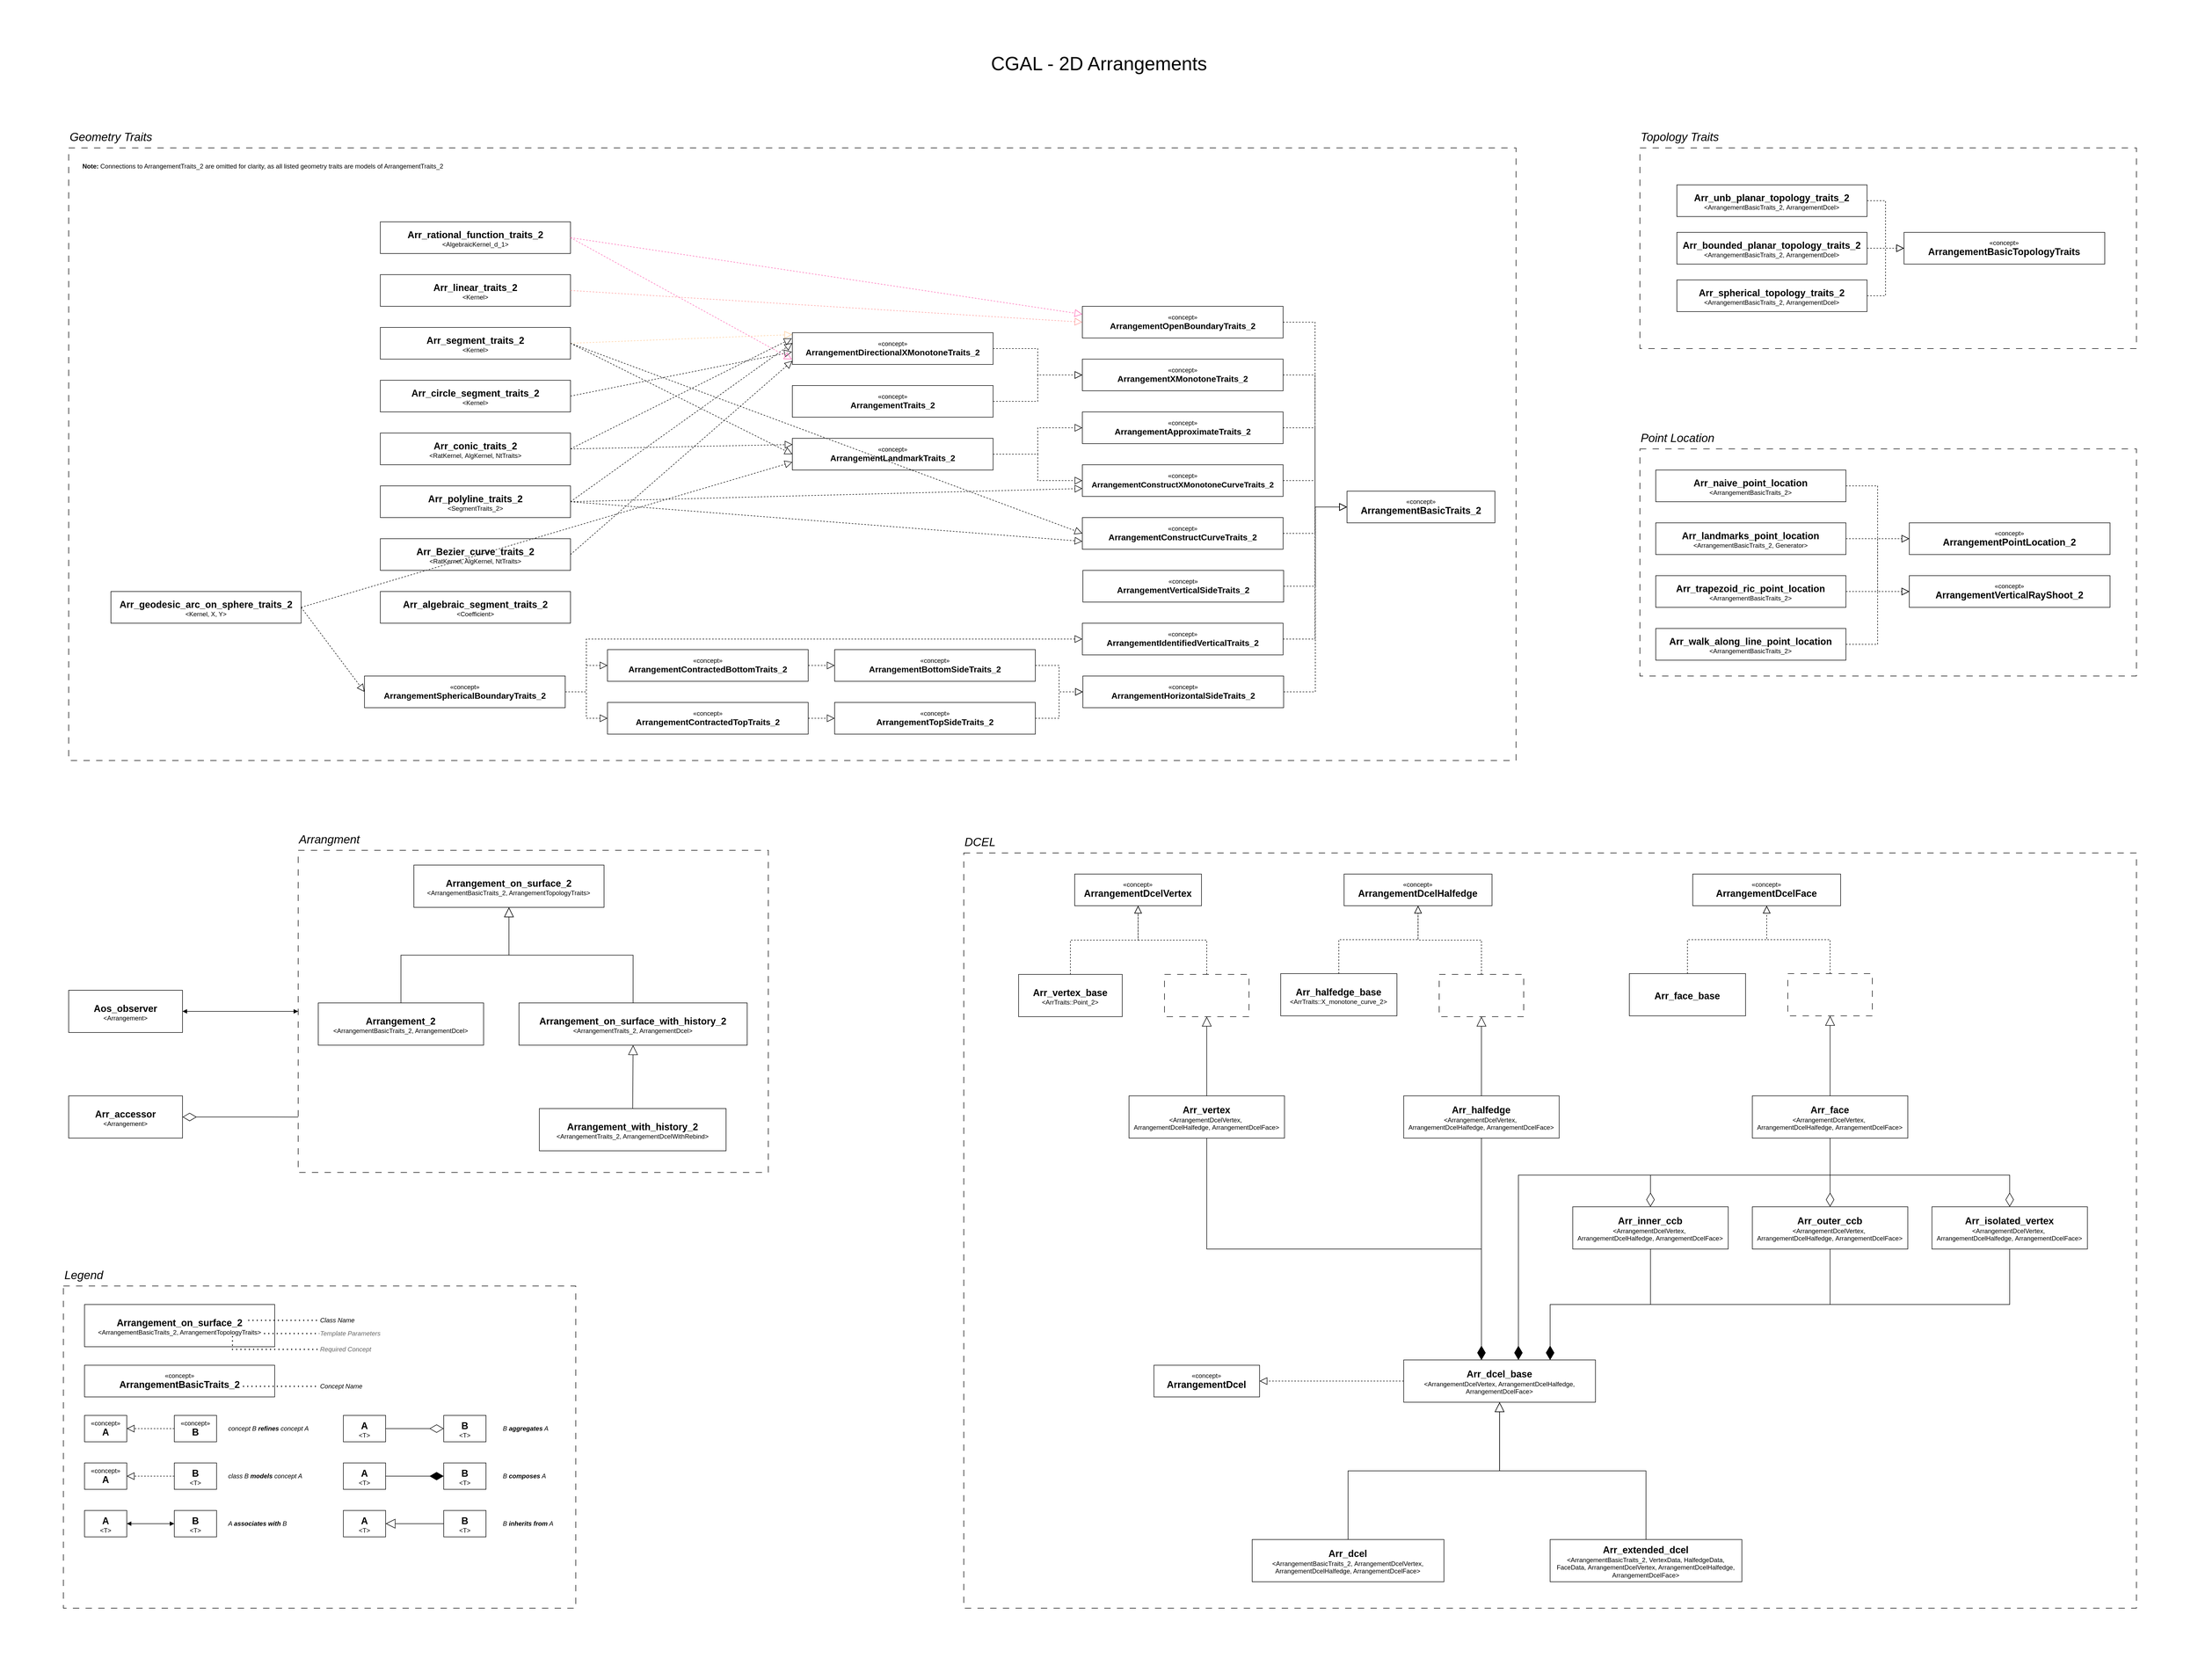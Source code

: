 <mxfile version="27.0.6">
  <diagram name="Page-1" id="c4acf3e9-155e-7222-9cf6-157b1a14988f">
    <mxGraphModel dx="4012" dy="3593" grid="1" gridSize="10" guides="1" tooltips="1" connect="1" arrows="1" fold="1" page="1" pageScale="1" pageWidth="850" pageHeight="1100" background="none" math="0" shadow="0">
      <root>
        <mxCell id="0" />
        <mxCell id="1" parent="0" />
        <mxCell id="yVpY_yQbtuTqdHGSErPC-1" value="" style="rounded=0;whiteSpace=wrap;html=1;fillColor=none;strokeColor=none;" vertex="1" parent="1">
          <mxGeometry x="-230" y="-1360" width="4160" height="3180" as="geometry" />
        </mxCell>
        <mxCell id="IY3-wWqzKlKd3KCKk8La-198" value="" style="rounded=0;whiteSpace=wrap;html=1;fillColor=none;dashed=1;dashPattern=12 12;" parent="1" vertex="1">
          <mxGeometry x="-110" y="1075" width="970" height="610" as="geometry" />
        </mxCell>
        <mxCell id="IY3-wWqzKlKd3KCKk8La-196" value="" style="rounded=0;whiteSpace=wrap;html=1;fillColor=none;dashed=1;dashPattern=12 12;" parent="1" vertex="1">
          <mxGeometry x="2874.49" y="-510" width="940" height="430" as="geometry" />
        </mxCell>
        <mxCell id="IY3-wWqzKlKd3KCKk8La-181" value="" style="rounded=0;whiteSpace=wrap;html=1;fillColor=none;dashed=1;dashPattern=12 12;" parent="1" vertex="1">
          <mxGeometry x="2874.49" y="-1080" width="940" height="380" as="geometry" />
        </mxCell>
        <mxCell id="IY3-wWqzKlKd3KCKk8La-171" value="" style="rounded=0;whiteSpace=wrap;html=1;fillColor=none;dashed=1;dashPattern=12 12;" parent="1" vertex="1">
          <mxGeometry x="-100" y="-1080" width="2740" height="1160" as="geometry" />
        </mxCell>
        <mxCell id="IY3-wWqzKlKd3KCKk8La-82" value="" style="rounded=0;whiteSpace=wrap;html=1;fillColor=none;dashed=1;dashPattern=12 12;" parent="1" vertex="1">
          <mxGeometry x="1594.49" y="255" width="2220" height="1430" as="geometry" />
        </mxCell>
        <mxCell id="IY3-wWqzKlKd3KCKk8La-18" value="" style="rounded=0;whiteSpace=wrap;html=1;fillColor=none;dashed=1;dashPattern=12 12;" parent="1" vertex="1">
          <mxGeometry x="334.49" y="250" width="890" height="610" as="geometry" />
        </mxCell>
        <mxCell id="IY3-wWqzKlKd3KCKk8La-8" value="" style="endArrow=block;endSize=16;endFill=0;html=1;rounded=0;exitX=0.5;exitY=0;exitDx=0;exitDy=0;entryX=0.5;entryY=1;entryDx=0;entryDy=0;edgeStyle=orthogonalEdgeStyle;" parent="1" source="IY3-wWqzKlKd3KCKk8La-4" target="IY3-wWqzKlKd3KCKk8La-2" edge="1">
          <mxGeometry width="160" relative="1" as="geometry">
            <mxPoint x="524.49" y="395" as="sourcePoint" />
            <mxPoint x="684.49" y="395" as="targetPoint" />
          </mxGeometry>
        </mxCell>
        <mxCell id="IY3-wWqzKlKd3KCKk8La-13" value="" style="endArrow=block;endSize=16;endFill=0;html=1;rounded=0;exitX=0.5;exitY=0;exitDx=0;exitDy=0;entryX=0.5;entryY=1;entryDx=0;entryDy=0;edgeStyle=orthogonalEdgeStyle;" parent="1" source="IY3-wWqzKlKd3KCKk8La-10" target="IY3-wWqzKlKd3KCKk8La-2" edge="1">
          <mxGeometry width="160" relative="1" as="geometry">
            <mxPoint x="524.49" y="395" as="sourcePoint" />
            <mxPoint x="794.49" y="395" as="targetPoint" />
          </mxGeometry>
        </mxCell>
        <mxCell id="IY3-wWqzKlKd3KCKk8La-17" value="" style="endArrow=block;endSize=16;endFill=0;html=1;rounded=0;exitX=0.5;exitY=0;exitDx=0;exitDy=0;entryX=0.5;entryY=1;entryDx=0;entryDy=0;" parent="1" source="IY3-wWqzKlKd3KCKk8La-15" target="IY3-wWqzKlKd3KCKk8La-10" edge="1">
          <mxGeometry width="160" relative="1" as="geometry">
            <mxPoint x="604.49" y="575" as="sourcePoint" />
            <mxPoint x="764.49" y="575" as="targetPoint" />
          </mxGeometry>
        </mxCell>
        <mxCell id="IY3-wWqzKlKd3KCKk8La-19" value="Arrangment" style="text;html=1;align=left;verticalAlign=middle;resizable=0;points=[];autosize=1;strokeColor=none;fillColor=none;fontSize=22;fontStyle=2" parent="1" vertex="1">
          <mxGeometry x="334.49" y="210" width="140" height="40" as="geometry" />
        </mxCell>
        <mxCell id="IY3-wWqzKlKd3KCKk8La-23" value="" style="endArrow=block;startArrow=block;endFill=1;startFill=1;html=1;rounded=0;exitX=1;exitY=0.5;exitDx=0;exitDy=0;entryX=0;entryY=0.5;entryDx=0;entryDy=0;" parent="1" source="IY3-wWqzKlKd3KCKk8La-21" target="IY3-wWqzKlKd3KCKk8La-18" edge="1">
          <mxGeometry width="160" relative="1" as="geometry">
            <mxPoint x="94.49" y="525" as="sourcePoint" />
            <mxPoint x="254.49" y="525" as="targetPoint" />
          </mxGeometry>
        </mxCell>
        <mxCell id="IY3-wWqzKlKd3KCKk8La-27" value="" style="endArrow=diamondThin;endFill=0;endSize=24;html=1;rounded=0;exitX=0;exitY=0.828;exitDx=0;exitDy=0;exitPerimeter=0;entryX=1;entryY=0.5;entryDx=0;entryDy=0;" parent="1" source="IY3-wWqzKlKd3KCKk8La-18" target="IY3-wWqzKlKd3KCKk8La-25" edge="1">
          <mxGeometry width="160" relative="1" as="geometry">
            <mxPoint x="574.49" y="605" as="sourcePoint" />
            <mxPoint x="734.49" y="605" as="targetPoint" />
          </mxGeometry>
        </mxCell>
        <mxCell id="IY3-wWqzKlKd3KCKk8La-30" value="«concept»&lt;br&gt;&lt;b&gt;&lt;font style=&quot;font-size: 18px;&quot;&gt;ArrangementDcel&lt;/font&gt;&lt;/b&gt;" style="html=1;whiteSpace=wrap;" parent="1" vertex="1">
          <mxGeometry x="1954.49" y="1225" width="200" height="60" as="geometry" />
        </mxCell>
        <mxCell id="IY3-wWqzKlKd3KCKk8La-33" value="" style="endArrow=block;dashed=1;endFill=0;endSize=12;html=1;rounded=0;exitX=0;exitY=0.5;exitDx=0;exitDy=0;entryX=1;entryY=0.5;entryDx=0;entryDy=0;" parent="1" source="IY3-wWqzKlKd3KCKk8La-32" target="IY3-wWqzKlKd3KCKk8La-30" edge="1">
          <mxGeometry width="160" relative="1" as="geometry">
            <mxPoint x="1447.49" y="1185" as="sourcePoint" />
            <mxPoint x="1607.49" y="1185" as="targetPoint" />
          </mxGeometry>
        </mxCell>
        <mxCell id="IY3-wWqzKlKd3KCKk8La-34" value="&lt;h2 style=&quot;margin: 4px 0px 0px;&quot;&gt;Arr_dcel&lt;/h2&gt;&lt;div&gt;&amp;lt;&lt;font style=&quot;color: light-dark(rgb(0, 0, 0), rgb(153, 187, 255));&quot;&gt;ArrangementBasicTraits_2&lt;/font&gt;,&amp;nbsp;&lt;font style=&quot;color: light-dark(rgb(0, 0, 0), rgb(153, 187, 255));&quot;&gt;ArrangementDcelVertex&lt;/font&gt;, &lt;font style=&quot;color: light-dark(rgb(0, 0, 0), rgb(153, 187, 255));&quot;&gt;ArrangementDcelHalfedge&lt;/font&gt;, &lt;font style=&quot;color: light-dark(rgb(0, 0, 0), rgb(153, 187, 255));&quot;&gt;ArrangementDcelFace&lt;/font&gt;&amp;gt;&lt;/div&gt;" style="rounded=0;whiteSpace=wrap;html=1;" parent="1" vertex="1">
          <mxGeometry x="2140.49" y="1555" width="363" height="80" as="geometry" />
        </mxCell>
        <mxCell id="IY3-wWqzKlKd3KCKk8La-36" value="" style="endArrow=block;endSize=16;endFill=0;html=1;rounded=0;exitX=0.5;exitY=0;exitDx=0;exitDy=0;entryX=0.5;entryY=1;entryDx=0;entryDy=0;edgeStyle=orthogonalEdgeStyle;" parent="1" source="IY3-wWqzKlKd3KCKk8La-34" target="IY3-wWqzKlKd3KCKk8La-32" edge="1">
          <mxGeometry width="160" relative="1" as="geometry">
            <mxPoint x="1497.49" y="1485" as="sourcePoint" />
            <mxPoint x="1498.49" y="1365" as="targetPoint" />
          </mxGeometry>
        </mxCell>
        <mxCell id="IY3-wWqzKlKd3KCKk8La-37" value="«concept»&lt;br&gt;&lt;b&gt;&lt;font style=&quot;font-size: 18px;&quot;&gt;ArrangementDcelVertex&lt;/font&gt;&lt;/b&gt;" style="html=1;whiteSpace=wrap;" parent="1" vertex="1">
          <mxGeometry x="1804.49" y="295" width="240" height="60" as="geometry" />
        </mxCell>
        <mxCell id="IY3-wWqzKlKd3KCKk8La-38" value="" style="group" parent="1" vertex="1" connectable="0">
          <mxGeometry x="1694.49" y="482" width="200" height="83" as="geometry" />
        </mxCell>
        <mxCell id="IY3-wWqzKlKd3KCKk8La-39" value="&lt;h2 style=&quot;margin: 4px 0px 0px;&quot;&gt;Arr_vertex_base&lt;/h2&gt;&lt;div&gt;&amp;lt;&lt;font style=&quot;color: light-dark(rgb(0, 0, 0), rgb(153, 187, 255));&quot;&gt;ArrTraits::Point_2&lt;/font&gt;&amp;gt;&lt;/div&gt;" style="rounded=0;whiteSpace=wrap;html=1;" parent="IY3-wWqzKlKd3KCKk8La-38" vertex="1">
          <mxGeometry x="3.784" y="3" width="196.216" height="80" as="geometry" />
        </mxCell>
        <mxCell id="IY3-wWqzKlKd3KCKk8La-40" value="" style="endArrow=block;dashed=1;endFill=0;endSize=12;html=1;rounded=0;exitX=0.5;exitY=0;exitDx=0;exitDy=0;entryX=0.5;entryY=1;entryDx=0;entryDy=0;edgeStyle=orthogonalEdgeStyle;" parent="1" source="IY3-wWqzKlKd3KCKk8La-39" target="IY3-wWqzKlKd3KCKk8La-37" edge="1">
          <mxGeometry width="160" relative="1" as="geometry">
            <mxPoint x="1284.49" y="525" as="sourcePoint" />
            <mxPoint x="1444.49" y="525" as="targetPoint" />
          </mxGeometry>
        </mxCell>
        <mxCell id="IY3-wWqzKlKd3KCKk8La-43" value="«concept»&lt;br&gt;&lt;b&gt;&lt;font style=&quot;font-size: 18px;&quot;&gt;ArrangementDcelHalfedge&lt;/font&gt;&lt;/b&gt;" style="html=1;whiteSpace=wrap;" parent="1" vertex="1">
          <mxGeometry x="2314.49" y="295" width="280" height="60" as="geometry" />
        </mxCell>
        <mxCell id="IY3-wWqzKlKd3KCKk8La-46" value="" style="endArrow=block;dashed=1;endFill=0;endSize=12;html=1;rounded=0;exitX=0.5;exitY=0;exitDx=0;exitDy=0;entryX=0.5;entryY=1;entryDx=0;entryDy=0;edgeStyle=orthogonalEdgeStyle;" parent="1" source="IY3-wWqzKlKd3KCKk8La-45" target="IY3-wWqzKlKd3KCKk8La-43" edge="1">
          <mxGeometry width="160" relative="1" as="geometry">
            <mxPoint x="1814.49" y="525" as="sourcePoint" />
            <mxPoint x="1974.49" y="525" as="targetPoint" />
          </mxGeometry>
        </mxCell>
        <mxCell id="IY3-wWqzKlKd3KCKk8La-51" value="" style="endArrow=block;dashed=1;endFill=0;endSize=12;html=1;rounded=0;entryX=0.5;entryY=1;entryDx=0;entryDy=0;edgeStyle=orthogonalEdgeStyle;exitX=0.5;exitY=0;exitDx=0;exitDy=0;" parent="1" source="IY3-wWqzKlKd3KCKk8La-52" target="IY3-wWqzKlKd3KCKk8La-37" edge="1">
          <mxGeometry width="160" relative="1" as="geometry">
            <mxPoint x="2044.49" y="455" as="sourcePoint" />
            <mxPoint x="2022.49" y="475" as="targetPoint" />
          </mxGeometry>
        </mxCell>
        <mxCell id="IY3-wWqzKlKd3KCKk8La-52" value="" style="rounded=0;whiteSpace=wrap;html=1;fillColor=none;dashed=1;dashPattern=12 12;" parent="1" vertex="1">
          <mxGeometry x="1974.49" y="485" width="160" height="80" as="geometry" />
        </mxCell>
        <mxCell id="IY3-wWqzKlKd3KCKk8La-55" value="" style="endArrow=block;endSize=16;endFill=0;html=1;rounded=0;exitX=0.5;exitY=0;exitDx=0;exitDy=0;entryX=0.5;entryY=1;entryDx=0;entryDy=0;" parent="1" source="IY3-wWqzKlKd3KCKk8La-54" target="IY3-wWqzKlKd3KCKk8La-52" edge="1">
          <mxGeometry width="160" relative="1" as="geometry">
            <mxPoint x="1465.49" y="825" as="sourcePoint" />
            <mxPoint x="1464.49" y="675" as="targetPoint" />
          </mxGeometry>
        </mxCell>
        <mxCell id="IY3-wWqzKlKd3KCKk8La-54" value="&lt;h2 style=&quot;margin: 4px 0px 0px;&quot;&gt;Arr_vertex&lt;/h2&gt;&lt;div&gt;&amp;lt;&lt;font style=&quot;color: light-dark(rgb(0, 0, 0), rgb(153, 187, 255));&quot;&gt;ArrangementDcelVertex&lt;/font&gt;,&amp;nbsp;&lt;/div&gt;&lt;div&gt;&lt;font style=&quot;color: light-dark(rgb(0, 0, 0), rgb(153, 187, 255));&quot;&gt;ArrangementDcelHalfedge&lt;/font&gt;,&amp;nbsp;&lt;font style=&quot;color: light-dark(rgb(0, 0, 0), rgb(153, 187, 255));&quot;&gt;ArrangementDcelFace&lt;/font&gt;&amp;gt;&lt;/div&gt;" style="rounded=0;whiteSpace=wrap;html=1;" parent="1" vertex="1">
          <mxGeometry x="1907.326" y="715" width="294.324" height="80" as="geometry" />
        </mxCell>
        <mxCell id="IY3-wWqzKlKd3KCKk8La-32" value="&lt;h2 style=&quot;margin: 4px 0px 0px;&quot;&gt;Arr_dcel_base&lt;/h2&gt;&lt;div&gt;&amp;lt;&lt;font style=&quot;color: light-dark(rgb(0, 0, 0), rgb(153, 187, 255));&quot;&gt;ArrangementDcelVertex&lt;/font&gt;, &lt;font style=&quot;color: light-dark(rgb(0, 0, 0), rgb(153, 187, 255));&quot;&gt;ArrangementDcelHalfedge&lt;/font&gt;, &lt;font style=&quot;color: light-dark(rgb(0, 0, 0), rgb(153, 187, 255));&quot;&gt;ArrangementDcelFace&lt;/font&gt;&amp;gt;&lt;/div&gt;" style="rounded=0;whiteSpace=wrap;html=1;" parent="1" vertex="1">
          <mxGeometry x="2427.33" y="1215" width="363" height="80" as="geometry" />
        </mxCell>
        <mxCell id="IY3-wWqzKlKd3KCKk8La-10" value="&lt;h2 style=&quot;margin: 4px 0px 0px;&quot;&gt;Arrangement_on_surface_with_history_2&lt;/h2&gt;&lt;div&gt;&amp;lt;&lt;font style=&quot;color: light-dark(rgb(0, 0, 0), rgb(153, 187, 255));&quot;&gt;ArrangementTraits_2&lt;/font&gt;, &lt;font style=&quot;color: light-dark(rgb(0, 0, 0), rgb(153, 204, 255));&quot;&gt;ArrangementDcel&lt;/font&gt;&amp;gt;&lt;/div&gt;" style="rounded=0;whiteSpace=wrap;html=1;" parent="1" vertex="1">
          <mxGeometry x="752.49" y="539" width="432" height="80" as="geometry" />
        </mxCell>
        <mxCell id="IY3-wWqzKlKd3KCKk8La-15" value="&lt;h2 style=&quot;margin: 4px 0px 0px;&quot;&gt;Arrangement_with_history_2&lt;/h2&gt;&lt;div&gt;&amp;lt;&lt;font style=&quot;color: light-dark(rgb(0, 0, 0), rgb(153, 187, 255));&quot;&gt;ArrangementTraits_2&lt;/font&gt;,&lt;font color=&quot;#99bbff&quot;&gt; &lt;/font&gt;&lt;font style=&quot;color: light-dark(rgb(0, 0, 0), rgb(153, 187, 255));&quot;&gt;ArrangementDcelWithRebind&lt;/font&gt;&amp;gt;&lt;/div&gt;" style="rounded=0;whiteSpace=wrap;html=1;" parent="1" vertex="1">
          <mxGeometry x="791.035" y="739" width="353.455" height="80" as="geometry" />
        </mxCell>
        <mxCell id="IY3-wWqzKlKd3KCKk8La-4" value="&lt;h2 style=&quot;margin: 4px 0px 0px;&quot;&gt;&lt;b&gt;Arrangement_2&lt;/b&gt;&lt;/h2&gt;&lt;div&gt;&amp;lt;&lt;font style=&quot;color: light-dark(rgb(0, 0, 0), rgb(153, 187, 255));&quot;&gt;ArrangementBasicTraits_2&lt;/font&gt;, &lt;font style=&quot;color: light-dark(rgb(0, 0, 0), rgb(153, 187, 255));&quot;&gt;ArrangementDcel&lt;/font&gt;&amp;gt;&lt;/div&gt;" style="rounded=0;whiteSpace=wrap;html=1;" parent="1" vertex="1">
          <mxGeometry x="372.49" y="539" width="313" height="80" as="geometry" />
        </mxCell>
        <mxCell id="IY3-wWqzKlKd3KCKk8La-2" value="&lt;h2 style=&quot;margin: 4px 0px 0px;&quot;&gt;&lt;b&gt;Arrangement_on_surface_2&lt;/b&gt;&lt;/h2&gt;&lt;div&gt;&amp;lt;&lt;font style=&quot;color: light-dark(rgb(0, 0, 0), rgb(153, 187, 255));&quot;&gt;ArrangementBasicTraits_2&lt;/font&gt;, &lt;font style=&quot;color: light-dark(rgb(0, 0, 0), rgb(153, 187, 255));&quot;&gt;ArrangementTopologyTraits&lt;/font&gt;&amp;gt;&lt;/div&gt;" style="rounded=0;whiteSpace=wrap;html=1;" parent="1" vertex="1">
          <mxGeometry x="553.49" y="278" width="360" height="80" as="geometry" />
        </mxCell>
        <mxCell id="IY3-wWqzKlKd3KCKk8La-21" value="&lt;h2 style=&quot;margin: 4px 0px 0px;&quot;&gt;&lt;b&gt;Aos_observer&lt;/b&gt;&lt;/h2&gt;&lt;div&gt;&amp;lt;&lt;font style=&quot;color: light-dark(rgb(0, 0, 0), rgb(153, 187, 255));&quot;&gt;Arrangement&lt;/font&gt;&amp;gt;&lt;/div&gt;" style="rounded=0;whiteSpace=wrap;html=1;" parent="1" vertex="1">
          <mxGeometry x="-100.002" y="515" width="215.492" height="80" as="geometry" />
        </mxCell>
        <mxCell id="IY3-wWqzKlKd3KCKk8La-25" value="&lt;h2 style=&quot;margin: 4px 0px 0px;&quot;&gt;&lt;b&gt;Arr_accessor&lt;/b&gt;&lt;/h2&gt;&lt;div&gt;&amp;lt;&lt;font style=&quot;color: light-dark(rgb(0, 0, 0), rgb(153, 187, 255));&quot;&gt;Arrangement&lt;/font&gt;&amp;gt;&lt;/div&gt;" style="rounded=0;whiteSpace=wrap;html=1;" parent="1" vertex="1">
          <mxGeometry x="-100.002" y="715" width="215.492" height="80" as="geometry" />
        </mxCell>
        <mxCell id="IY3-wWqzKlKd3KCKk8La-45" value="&lt;h2 style=&quot;margin: 4px 0px 0px;&quot;&gt;Arr_halfedge_base&lt;/h2&gt;&lt;div&gt;&amp;lt;&lt;font style=&quot;color: light-dark(rgb(0, 0, 0), rgb(153, 187, 255));&quot;&gt;ArrTraits::&lt;/font&gt;&lt;font style=&quot;color: light-dark(rgb(0, 0, 0), rgb(153, 187, 255));&quot;&gt;X_monotone_curve_2&lt;/font&gt;&amp;gt;&lt;/div&gt;" style="rounded=0;whiteSpace=wrap;html=1;" parent="1" vertex="1">
          <mxGeometry x="2194.49" y="483.5" width="220" height="80" as="geometry" />
        </mxCell>
        <mxCell id="IY3-wWqzKlKd3KCKk8La-56" value="" style="rounded=0;whiteSpace=wrap;html=1;fillColor=none;dashed=1;dashPattern=12 12;" parent="1" vertex="1">
          <mxGeometry x="2494.49" y="485" width="160" height="80" as="geometry" />
        </mxCell>
        <mxCell id="IY3-wWqzKlKd3KCKk8La-57" value="" style="endArrow=block;dashed=1;endFill=0;endSize=12;html=1;rounded=0;exitX=0.5;exitY=0;exitDx=0;exitDy=0;entryX=0.5;entryY=1;entryDx=0;entryDy=0;edgeStyle=orthogonalEdgeStyle;" parent="1" source="IY3-wWqzKlKd3KCKk8La-56" target="IY3-wWqzKlKd3KCKk8La-43" edge="1">
          <mxGeometry width="160" relative="1" as="geometry">
            <mxPoint x="2434.49" y="614" as="sourcePoint" />
            <mxPoint x="2574.49" y="485" as="targetPoint" />
          </mxGeometry>
        </mxCell>
        <mxCell id="IY3-wWqzKlKd3KCKk8La-58" value="&lt;h2 style=&quot;margin: 4px 0px 0px;&quot;&gt;Arr_halfedge&lt;/h2&gt;&lt;div&gt;&amp;lt;&lt;font style=&quot;color: light-dark(rgb(0, 0, 0), rgb(153, 187, 255));&quot;&gt;ArrangementDcelVertex&lt;/font&gt;,&amp;nbsp;&lt;/div&gt;&lt;div&gt;&lt;font style=&quot;color: light-dark(rgb(0, 0, 0), rgb(153, 187, 255));&quot;&gt;ArrangementDcelHalfedge&lt;/font&gt;,&amp;nbsp;&lt;font style=&quot;color: light-dark(rgb(0, 0, 0), rgb(153, 187, 255));&quot;&gt;ArrangementDcelFace&lt;/font&gt;&amp;gt;&lt;/div&gt;" style="rounded=0;whiteSpace=wrap;html=1;" parent="1" vertex="1">
          <mxGeometry x="2427.33" y="715" width="294.324" height="80" as="geometry" />
        </mxCell>
        <mxCell id="IY3-wWqzKlKd3KCKk8La-59" value="" style="endArrow=block;endSize=16;endFill=0;html=1;rounded=0;exitX=0.5;exitY=0;exitDx=0;exitDy=0;entryX=0.5;entryY=1;entryDx=0;entryDy=0;" parent="1" source="IY3-wWqzKlKd3KCKk8La-58" target="IY3-wWqzKlKd3KCKk8La-56" edge="1">
          <mxGeometry width="160" relative="1" as="geometry">
            <mxPoint x="2624.49" y="719" as="sourcePoint" />
            <mxPoint x="2624.49" y="569" as="targetPoint" />
          </mxGeometry>
        </mxCell>
        <mxCell id="IY3-wWqzKlKd3KCKk8La-60" value="«concept»&lt;br&gt;&lt;b&gt;&lt;font style=&quot;font-size: 18px;&quot;&gt;ArrangementDcelFace&lt;/font&gt;&lt;/b&gt;" style="html=1;whiteSpace=wrap;" parent="1" vertex="1">
          <mxGeometry x="2974.49" y="295" width="280" height="60" as="geometry" />
        </mxCell>
        <mxCell id="IY3-wWqzKlKd3KCKk8La-61" value="" style="endArrow=block;dashed=1;endFill=0;endSize=12;html=1;rounded=0;exitX=0.5;exitY=0;exitDx=0;exitDy=0;entryX=0.5;entryY=1;entryDx=0;entryDy=0;edgeStyle=orthogonalEdgeStyle;" parent="1" source="IY3-wWqzKlKd3KCKk8La-62" target="IY3-wWqzKlKd3KCKk8La-60" edge="1">
          <mxGeometry width="160" relative="1" as="geometry">
            <mxPoint x="2474.49" y="525" as="sourcePoint" />
            <mxPoint x="2634.49" y="525" as="targetPoint" />
          </mxGeometry>
        </mxCell>
        <mxCell id="IY3-wWqzKlKd3KCKk8La-62" value="&lt;h2 style=&quot;margin: 4px 0px 0px;&quot;&gt;Arr_face_base&lt;/h2&gt;" style="rounded=0;whiteSpace=wrap;html=1;" parent="1" vertex="1">
          <mxGeometry x="2854.49" y="483.5" width="220" height="80" as="geometry" />
        </mxCell>
        <mxCell id="IY3-wWqzKlKd3KCKk8La-63" value="" style="rounded=0;whiteSpace=wrap;html=1;fillColor=none;dashed=1;dashPattern=12 12;" parent="1" vertex="1">
          <mxGeometry x="3154.49" y="483.5" width="160" height="80" as="geometry" />
        </mxCell>
        <mxCell id="IY3-wWqzKlKd3KCKk8La-64" value="" style="endArrow=block;dashed=1;endFill=0;endSize=12;html=1;rounded=0;exitX=0.5;exitY=0;exitDx=0;exitDy=0;entryX=0.5;entryY=1;entryDx=0;entryDy=0;edgeStyle=orthogonalEdgeStyle;" parent="1" source="IY3-wWqzKlKd3KCKk8La-63" target="IY3-wWqzKlKd3KCKk8La-60" edge="1">
          <mxGeometry width="160" relative="1" as="geometry">
            <mxPoint x="3094.49" y="614" as="sourcePoint" />
            <mxPoint x="3234.49" y="485" as="targetPoint" />
          </mxGeometry>
        </mxCell>
        <mxCell id="IY3-wWqzKlKd3KCKk8La-65" value="&lt;h2 style=&quot;margin: 4px 0px 0px;&quot;&gt;Arr_face&lt;/h2&gt;&lt;div&gt;&amp;lt;&lt;font style=&quot;color: light-dark(rgb(0, 0, 0), rgb(153, 187, 255));&quot;&gt;ArrangementDcelVertex&lt;/font&gt;,&amp;nbsp;&lt;/div&gt;&lt;div&gt;&lt;font style=&quot;color: light-dark(rgb(0, 0, 0), rgb(153, 187, 255));&quot;&gt;ArrangementDcelHalfedge&lt;/font&gt;,&amp;nbsp;&lt;font style=&quot;color: light-dark(rgb(0, 0, 0), rgb(153, 187, 255));&quot;&gt;ArrangementDcelFace&lt;/font&gt;&amp;gt;&lt;/div&gt;" style="rounded=0;whiteSpace=wrap;html=1;" parent="1" vertex="1">
          <mxGeometry x="3087.33" y="715" width="294.324" height="80" as="geometry" />
        </mxCell>
        <mxCell id="IY3-wWqzKlKd3KCKk8La-66" value="" style="endArrow=block;endSize=16;endFill=0;html=1;rounded=0;exitX=0.5;exitY=0;exitDx=0;exitDy=0;entryX=0.5;entryY=1;entryDx=0;entryDy=0;" parent="1" source="IY3-wWqzKlKd3KCKk8La-65" target="IY3-wWqzKlKd3KCKk8La-63" edge="1">
          <mxGeometry width="160" relative="1" as="geometry">
            <mxPoint x="3284.49" y="719" as="sourcePoint" />
            <mxPoint x="3284.49" y="569" as="targetPoint" />
          </mxGeometry>
        </mxCell>
        <mxCell id="IY3-wWqzKlKd3KCKk8La-67" value="&lt;h2 style=&quot;margin: 4px 0px 0px;&quot;&gt;Arr_outer_ccb&lt;/h2&gt;&lt;div&gt;&amp;lt;&lt;font style=&quot;color: light-dark(rgb(0, 0, 0), rgb(153, 187, 255));&quot;&gt;ArrangementDcelVertex&lt;/font&gt;,&amp;nbsp;&lt;/div&gt;&lt;div&gt;&lt;font style=&quot;color: light-dark(rgb(0, 0, 0), rgb(153, 187, 255));&quot;&gt;ArrangementDcelHalfedge&lt;/font&gt;,&amp;nbsp;&lt;font style=&quot;color: light-dark(rgb(0, 0, 0), rgb(153, 187, 255));&quot;&gt;ArrangementDcelFace&lt;/font&gt;&amp;gt;&lt;/div&gt;" style="rounded=0;whiteSpace=wrap;html=1;" parent="1" vertex="1">
          <mxGeometry x="3087.33" y="925" width="294.324" height="80" as="geometry" />
        </mxCell>
        <mxCell id="IY3-wWqzKlKd3KCKk8La-68" value="" style="endArrow=diamondThin;endFill=0;endSize=24;html=1;rounded=0;exitX=0.5;exitY=1;exitDx=0;exitDy=0;entryX=0.5;entryY=0;entryDx=0;entryDy=0;edgeStyle=orthogonalEdgeStyle;" parent="1" source="IY3-wWqzKlKd3KCKk8La-65" target="IY3-wWqzKlKd3KCKk8La-67" edge="1">
          <mxGeometry width="160" relative="1" as="geometry">
            <mxPoint x="2944.49" y="849" as="sourcePoint" />
            <mxPoint x="3104.49" y="849" as="targetPoint" />
          </mxGeometry>
        </mxCell>
        <mxCell id="IY3-wWqzKlKd3KCKk8La-69" value="&lt;h2 style=&quot;margin: 4px 0px 0px;&quot;&gt;Arr_inner_ccb&lt;/h2&gt;&lt;div&gt;&amp;lt;&lt;font style=&quot;color: light-dark(rgb(0, 0, 0), rgb(153, 187, 255));&quot;&gt;ArrangementDcelVertex&lt;/font&gt;,&amp;nbsp;&lt;/div&gt;&lt;div&gt;&lt;font style=&quot;color: light-dark(rgb(0, 0, 0), rgb(153, 187, 255));&quot;&gt;ArrangementDcelHalfedge&lt;/font&gt;,&amp;nbsp;&lt;font style=&quot;color: light-dark(rgb(0, 0, 0), rgb(153, 187, 255));&quot;&gt;ArrangementDcelFace&lt;/font&gt;&amp;gt;&lt;/div&gt;" style="rounded=0;whiteSpace=wrap;html=1;" parent="1" vertex="1">
          <mxGeometry x="2747.33" y="925" width="294.324" height="80" as="geometry" />
        </mxCell>
        <mxCell id="IY3-wWqzKlKd3KCKk8La-70" value="" style="endArrow=diamondThin;endFill=0;endSize=24;html=1;rounded=0;exitX=0.5;exitY=1;exitDx=0;exitDy=0;entryX=0.5;entryY=0;entryDx=0;entryDy=0;edgeStyle=orthogonalEdgeStyle;" parent="1" source="IY3-wWqzKlKd3KCKk8La-65" target="IY3-wWqzKlKd3KCKk8La-69" edge="1">
          <mxGeometry width="160" relative="1" as="geometry">
            <mxPoint x="3294.49" y="855" as="sourcePoint" />
            <mxPoint x="3471.49" y="985" as="targetPoint" />
            <Array as="points">
              <mxPoint x="3234.49" y="865" />
              <mxPoint x="2894.49" y="865" />
            </Array>
          </mxGeometry>
        </mxCell>
        <mxCell id="IY3-wWqzKlKd3KCKk8La-71" value="&lt;h2 style=&quot;margin: 4px 0px 0px;&quot;&gt;Arr_isolated_vertex&lt;/h2&gt;&lt;div&gt;&amp;lt;&lt;font style=&quot;color: light-dark(rgb(0, 0, 0), rgb(153, 187, 255));&quot;&gt;ArrangementDcelVertex&lt;/font&gt;,&amp;nbsp;&lt;/div&gt;&lt;div&gt;&lt;font style=&quot;color: light-dark(rgb(0, 0, 0), rgb(153, 187, 255));&quot;&gt;ArrangementDcelHalfedge&lt;/font&gt;,&amp;nbsp;&lt;font style=&quot;color: light-dark(rgb(0, 0, 0), rgb(153, 187, 255));&quot;&gt;ArrangementDcelFace&lt;/font&gt;&amp;gt;&lt;/div&gt;" style="rounded=0;whiteSpace=wrap;html=1;" parent="1" vertex="1">
          <mxGeometry x="3427.33" y="925" width="294.324" height="80" as="geometry" />
        </mxCell>
        <mxCell id="IY3-wWqzKlKd3KCKk8La-72" value="" style="endArrow=diamondThin;endFill=0;endSize=24;html=1;rounded=0;exitX=0.5;exitY=1;exitDx=0;exitDy=0;entryX=0.5;entryY=0;entryDx=0;entryDy=0;edgeStyle=orthogonalEdgeStyle;" parent="1" source="IY3-wWqzKlKd3KCKk8La-65" target="IY3-wWqzKlKd3KCKk8La-71" edge="1">
          <mxGeometry width="160" relative="1" as="geometry">
            <mxPoint x="3224.49" y="885" as="sourcePoint" />
            <mxPoint x="3224.49" y="1015" as="targetPoint" />
            <Array as="points">
              <mxPoint x="3234.49" y="865" />
              <mxPoint x="3574.49" y="865" />
            </Array>
          </mxGeometry>
        </mxCell>
        <mxCell id="IY3-wWqzKlKd3KCKk8La-73" value="" style="endArrow=diamondThin;endFill=1;endSize=24;html=1;rounded=0;exitX=0.5;exitY=1;exitDx=0;exitDy=0;edgeStyle=orthogonalEdgeStyle;" parent="1" source="IY3-wWqzKlKd3KCKk8La-54" edge="1">
          <mxGeometry width="160" relative="1" as="geometry">
            <mxPoint x="3384.49" y="1145" as="sourcePoint" />
            <mxPoint x="2574.49" y="1215" as="targetPoint" />
            <Array as="points">
              <mxPoint x="2054.49" y="1005" />
              <mxPoint x="2574.49" y="1005" />
              <mxPoint x="2574.49" y="1215" />
            </Array>
          </mxGeometry>
        </mxCell>
        <mxCell id="IY3-wWqzKlKd3KCKk8La-75" value="" style="endArrow=diamondThin;endFill=0;endSize=24;html=1;rounded=0;exitX=0.5;exitY=1;exitDx=0;exitDy=0;edgeStyle=orthogonalEdgeStyle;" parent="1" source="IY3-wWqzKlKd3KCKk8La-58" edge="1">
          <mxGeometry width="160" relative="1" as="geometry">
            <mxPoint x="3514.49" y="1555" as="sourcePoint" />
            <mxPoint x="2574.49" y="1215" as="targetPoint" />
            <Array as="points">
              <mxPoint x="2574.49" y="1215" />
            </Array>
          </mxGeometry>
        </mxCell>
        <mxCell id="IY3-wWqzKlKd3KCKk8La-76" value="" style="endArrow=diamondThin;endFill=1;endSize=24;html=1;rounded=0;exitX=0.5;exitY=1;exitDx=0;exitDy=0;edgeStyle=orthogonalEdgeStyle;" parent="1" source="IY3-wWqzKlKd3KCKk8La-65" target="IY3-wWqzKlKd3KCKk8La-32" edge="1">
          <mxGeometry width="160" relative="1" as="geometry">
            <mxPoint x="3174.49" y="1355" as="sourcePoint" />
            <mxPoint x="2774.49" y="1185" as="targetPoint" />
            <Array as="points">
              <mxPoint x="3234.49" y="865" />
              <mxPoint x="2644.49" y="865" />
            </Array>
          </mxGeometry>
        </mxCell>
        <mxCell id="IY3-wWqzKlKd3KCKk8La-77" value="" style="endArrow=diamondThin;endFill=1;endSize=24;html=1;rounded=0;exitX=0.5;exitY=1;exitDx=0;exitDy=0;edgeStyle=orthogonalEdgeStyle;" parent="1" source="IY3-wWqzKlKd3KCKk8La-69" edge="1">
          <mxGeometry width="160" relative="1" as="geometry">
            <mxPoint x="3244.49" y="865" as="sourcePoint" />
            <mxPoint x="2704.49" y="1215" as="targetPoint" />
            <Array as="points">
              <mxPoint x="2894.49" y="1110" />
              <mxPoint x="2704.49" y="1110" />
              <mxPoint x="2704.49" y="1215" />
            </Array>
          </mxGeometry>
        </mxCell>
        <mxCell id="IY3-wWqzKlKd3KCKk8La-78" value="" style="endArrow=diamondThin;endFill=1;endSize=24;html=1;rounded=0;exitX=0.5;exitY=1;exitDx=0;exitDy=0;edgeStyle=orthogonalEdgeStyle;" parent="1" source="IY3-wWqzKlKd3KCKk8La-67" edge="1">
          <mxGeometry width="160" relative="1" as="geometry">
            <mxPoint x="3064.49" y="1145" as="sourcePoint" />
            <mxPoint x="2704.49" y="1215" as="targetPoint" />
            <Array as="points">
              <mxPoint x="3234.49" y="1110" />
              <mxPoint x="2704.49" y="1110" />
              <mxPoint x="2704.49" y="1215" />
            </Array>
          </mxGeometry>
        </mxCell>
        <mxCell id="IY3-wWqzKlKd3KCKk8La-79" value="" style="endArrow=diamondThin;endFill=1;endSize=24;html=1;rounded=0;exitX=0.5;exitY=1;exitDx=0;exitDy=0;edgeStyle=orthogonalEdgeStyle;" parent="1" source="IY3-wWqzKlKd3KCKk8La-71" edge="1">
          <mxGeometry width="160" relative="1" as="geometry">
            <mxPoint x="3824.49" y="1195" as="sourcePoint" />
            <mxPoint x="2704.49" y="1215" as="targetPoint" />
            <Array as="points">
              <mxPoint x="3574.49" y="1110" />
              <mxPoint x="2704.49" y="1110" />
              <mxPoint x="2704.49" y="1215" />
            </Array>
          </mxGeometry>
        </mxCell>
        <mxCell id="IY3-wWqzKlKd3KCKk8La-80" value="&lt;h2 style=&quot;margin: 4px 0px 0px;&quot;&gt;Arr_extended_dcel&lt;/h2&gt;&lt;div&gt;&amp;lt;&lt;font style=&quot;color: light-dark(rgb(0, 0, 0), rgb(153, 187, 255));&quot;&gt;ArrangementBasicTraits_2&lt;/font&gt;&lt;font&gt;, VertexData, HalfedgeData, FaceData,&lt;/font&gt;&amp;nbsp;&lt;font style=&quot;color: light-dark(rgb(0, 0, 0), rgb(153, 187, 255));&quot;&gt;ArrangementDcelVertex&lt;/font&gt;, &lt;font style=&quot;color: light-dark(rgb(0, 0, 0), rgb(153, 187, 255));&quot;&gt;ArrangementDcelHalfedge&lt;/font&gt;, &lt;font style=&quot;color: light-dark(rgb(0, 0, 0), rgb(153, 187, 255));&quot;&gt;ArrangementDcelFace&lt;/font&gt;&amp;gt;&lt;/div&gt;" style="rounded=0;whiteSpace=wrap;html=1;" parent="1" vertex="1">
          <mxGeometry x="2704.49" y="1555" width="363" height="80" as="geometry" />
        </mxCell>
        <mxCell id="IY3-wWqzKlKd3KCKk8La-81" value="" style="endArrow=block;endSize=16;endFill=0;html=1;rounded=0;exitX=0.5;exitY=0;exitDx=0;exitDy=0;entryX=0.5;entryY=1;entryDx=0;entryDy=0;edgeStyle=orthogonalEdgeStyle;" parent="1" source="IY3-wWqzKlKd3KCKk8La-80" target="IY3-wWqzKlKd3KCKk8La-32" edge="1">
          <mxGeometry width="160" relative="1" as="geometry">
            <mxPoint x="2604.49" y="1635" as="sourcePoint" />
            <mxPoint x="2891.49" y="1375" as="targetPoint" />
          </mxGeometry>
        </mxCell>
        <mxCell id="IY3-wWqzKlKd3KCKk8La-83" value="DCEL" style="text;html=1;align=left;verticalAlign=middle;resizable=0;points=[];autosize=1;strokeColor=none;fillColor=none;fontSize=22;fontStyle=2" parent="1" vertex="1">
          <mxGeometry x="1594.49" y="215" width="80" height="40" as="geometry" />
        </mxCell>
        <mxCell id="IY3-wWqzKlKd3KCKk8La-84" value="«concept»&lt;br&gt;&lt;b&gt;&lt;font style=&quot;font-size: 18px;&quot;&gt;ArrangementBasicTraits_2&lt;/font&gt;&lt;/b&gt;" style="html=1;whiteSpace=wrap;" parent="1" vertex="1">
          <mxGeometry x="2320" y="-430" width="280" height="60" as="geometry" />
        </mxCell>
        <mxCell id="IY3-wWqzKlKd3KCKk8La-89" value="&lt;h2 style=&quot;margin: 4px 0px 0px;&quot;&gt;Arr_segment_traits_2&lt;/h2&gt;&lt;div&gt;&amp;lt;&lt;font style=&quot;color: light-dark(rgb(0, 0, 0), rgb(153, 187, 255));&quot;&gt;Kernel&lt;/font&gt;&amp;gt;&lt;/div&gt;" style="rounded=0;whiteSpace=wrap;html=1;strokeColor=light-dark(#000000,#FFCC99);" parent="1" vertex="1">
          <mxGeometry x="490" y="-740" width="360" height="60" as="geometry" />
        </mxCell>
        <mxCell id="IY3-wWqzKlKd3KCKk8La-90" value="«concept»&lt;br&gt;&lt;b&gt;&lt;font style=&quot;font-size: 16px;&quot;&gt;ArrangementTraits_2&lt;/font&gt;&lt;/b&gt;" style="html=1;whiteSpace=wrap;" parent="1" vertex="1">
          <mxGeometry x="1270" y="-630" width="380" height="60" as="geometry" />
        </mxCell>
        <mxCell id="IY3-wWqzKlKd3KCKk8La-91" value="«concept»&lt;br&gt;&lt;b style=&quot;&quot;&gt;&lt;font style=&quot;font-size: 16px;&quot;&gt;ArrangementXMonotoneTraits_2&lt;/font&gt;&lt;/b&gt;" style="html=1;whiteSpace=wrap;" parent="1" vertex="1">
          <mxGeometry x="1819" y="-680" width="380" height="60" as="geometry" />
        </mxCell>
        <mxCell id="IY3-wWqzKlKd3KCKk8La-92" value="" style="endArrow=block;dashed=1;endFill=0;endSize=12;html=1;rounded=0;entryX=0;entryY=0.5;entryDx=0;entryDy=0;edgeStyle=orthogonalEdgeStyle;exitX=1;exitY=0.5;exitDx=0;exitDy=0;" parent="1" source="IY3-wWqzKlKd3KCKk8La-91" target="IY3-wWqzKlKd3KCKk8La-84" edge="1">
          <mxGeometry width="160" relative="1" as="geometry">
            <mxPoint x="1760" y="160" as="sourcePoint" />
            <mxPoint x="1630" y="30" as="targetPoint" />
          </mxGeometry>
        </mxCell>
        <mxCell id="IY3-wWqzKlKd3KCKk8La-93" value="" style="endArrow=block;dashed=1;endFill=0;endSize=12;html=1;rounded=0;entryX=0;entryY=0.5;entryDx=0;entryDy=0;edgeStyle=orthogonalEdgeStyle;exitX=1;exitY=0.5;exitDx=0;exitDy=0;" parent="1" source="IY3-wWqzKlKd3KCKk8La-90" target="IY3-wWqzKlKd3KCKk8La-91" edge="1">
          <mxGeometry width="160" relative="1" as="geometry">
            <mxPoint x="470" y="-390" as="sourcePoint" />
            <mxPoint x="470" y="-470" as="targetPoint" />
          </mxGeometry>
        </mxCell>
        <mxCell id="IY3-wWqzKlKd3KCKk8La-98" value="" style="endArrow=block;dashed=1;endFill=0;endSize=12;html=1;rounded=0;entryX=0;entryY=0.5;entryDx=0;entryDy=0;edgeStyle=orthogonalEdgeStyle;exitX=1;exitY=0.5;exitDx=0;exitDy=0;" parent="1" source="IY3-wWqzKlKd3KCKk8La-96" target="IY3-wWqzKlKd3KCKk8La-102" edge="1">
          <mxGeometry width="160" relative="1" as="geometry">
            <mxPoint x="490" y="-340" as="sourcePoint" />
            <mxPoint x="714" y="-420" as="targetPoint" />
          </mxGeometry>
        </mxCell>
        <mxCell id="IY3-wWqzKlKd3KCKk8La-99" value="«concept»&lt;br&gt;&lt;b style=&quot;&quot;&gt;&lt;font style=&quot;font-size: 16px;&quot;&gt;ArrangementApproximateTraits_2&lt;/font&gt;&lt;/b&gt;" style="html=1;whiteSpace=wrap;" parent="1" vertex="1">
          <mxGeometry x="1819" y="-580" width="380" height="60" as="geometry" />
        </mxCell>
        <mxCell id="IY3-wWqzKlKd3KCKk8La-100" value="" style="endArrow=block;dashed=1;endFill=0;endSize=12;html=1;rounded=0;entryX=0;entryY=0.5;entryDx=0;entryDy=0;edgeStyle=orthogonalEdgeStyle;exitX=1;exitY=0.5;exitDx=0;exitDy=0;" parent="1" source="IY3-wWqzKlKd3KCKk8La-99" target="IY3-wWqzKlKd3KCKk8La-84" edge="1">
          <mxGeometry width="160" relative="1" as="geometry">
            <mxPoint x="470" y="-160" as="sourcePoint" />
            <mxPoint x="470" y="-380" as="targetPoint" />
          </mxGeometry>
        </mxCell>
        <mxCell id="IY3-wWqzKlKd3KCKk8La-101" value="" style="endArrow=block;dashed=1;endFill=0;endSize=12;html=1;rounded=0;entryX=0;entryY=0.5;entryDx=0;entryDy=0;edgeStyle=orthogonalEdgeStyle;exitX=1;exitY=0.5;exitDx=0;exitDy=0;" parent="1" source="IY3-wWqzKlKd3KCKk8La-96" target="IY3-wWqzKlKd3KCKk8La-99" edge="1">
          <mxGeometry width="160" relative="1" as="geometry">
            <mxPoint x="995" y="-300" as="sourcePoint" />
            <mxPoint x="730" y="-380" as="targetPoint" />
          </mxGeometry>
        </mxCell>
        <mxCell id="IY3-wWqzKlKd3KCKk8La-102" value="«concept»&lt;br&gt;&lt;b style=&quot;&quot;&gt;&lt;font style=&quot;font-size: 15px;&quot;&gt;ArrangementConstructXMonotoneCurveTraits_2&lt;/font&gt;&lt;/b&gt;" style="html=1;whiteSpace=wrap;" parent="1" vertex="1">
          <mxGeometry x="1819" y="-480" width="380" height="60" as="geometry" />
        </mxCell>
        <mxCell id="IY3-wWqzKlKd3KCKk8La-103" value="" style="endArrow=block;dashed=1;endFill=0;endSize=12;html=1;rounded=0;entryX=0;entryY=0.5;entryDx=0;entryDy=0;edgeStyle=orthogonalEdgeStyle;exitX=1;exitY=0.5;exitDx=0;exitDy=0;" parent="1" source="IY3-wWqzKlKd3KCKk8La-102" target="IY3-wWqzKlKd3KCKk8La-84" edge="1">
          <mxGeometry width="160" relative="1" as="geometry">
            <mxPoint x="1055" y="-350" as="sourcePoint" />
            <mxPoint x="790" y="-430" as="targetPoint" />
          </mxGeometry>
        </mxCell>
        <mxCell id="IY3-wWqzKlKd3KCKk8La-105" value="" style="endArrow=block;dashed=1;endFill=0;endSize=12;html=1;rounded=0;entryX=0;entryY=0.5;entryDx=0;entryDy=0;exitX=1;exitY=0.5;exitDx=0;exitDy=0;strokeColor=light-dark(#000000,#FFCC99);jumpStyle=none;" parent="1" source="IY3-wWqzKlKd3KCKk8La-89" target="IY3-wWqzKlKd3KCKk8La-96" edge="1">
          <mxGeometry width="160" relative="1" as="geometry">
            <mxPoint x="656" y="-100" as="sourcePoint" />
            <mxPoint x="380" y="-190" as="targetPoint" />
          </mxGeometry>
        </mxCell>
        <mxCell id="IY3-wWqzKlKd3KCKk8La-106" value="«concept»&lt;br&gt;&lt;b style=&quot;&quot;&gt;&lt;font style=&quot;font-size: 16px;&quot;&gt;ArrangementConstructCurveTraits_2&lt;/font&gt;&lt;/b&gt;" style="html=1;whiteSpace=wrap;" parent="1" vertex="1">
          <mxGeometry x="1819" y="-380" width="380" height="60" as="geometry" />
        </mxCell>
        <mxCell id="IY3-wWqzKlKd3KCKk8La-107" value="" style="endArrow=block;dashed=1;endFill=0;endSize=12;html=1;rounded=0;entryX=0;entryY=0.5;entryDx=0;entryDy=0;edgeStyle=orthogonalEdgeStyle;exitX=1;exitY=0.5;exitDx=0;exitDy=0;" parent="1" source="IY3-wWqzKlKd3KCKk8La-106" target="IY3-wWqzKlKd3KCKk8La-84" edge="1">
          <mxGeometry width="160" relative="1" as="geometry">
            <mxPoint x="1305" y="-350" as="sourcePoint" />
            <mxPoint x="780" y="-430" as="targetPoint" />
          </mxGeometry>
        </mxCell>
        <mxCell id="IY3-wWqzKlKd3KCKk8La-108" value="&lt;h2 style=&quot;margin: 4px 0px 0px;&quot;&gt;Arr_linear_traits_2&lt;/h2&gt;&lt;div&gt;&amp;lt;&lt;font style=&quot;color: light-dark(rgb(0, 0, 0), rgb(153, 187, 255));&quot;&gt;Kernel&lt;/font&gt;&amp;gt;&lt;/div&gt;" style="rounded=0;whiteSpace=wrap;html=1;strokeColor=light-dark(#000000,#FF9999);" parent="1" vertex="1">
          <mxGeometry x="490" y="-840" width="360" height="60" as="geometry" />
        </mxCell>
        <mxCell id="IY3-wWqzKlKd3KCKk8La-109" value="«concept»&lt;br&gt;&lt;b style=&quot;&quot;&gt;&lt;font style=&quot;font-size: 16px;&quot;&gt;ArrangementOpenBoundaryTraits_2&lt;/font&gt;&lt;/b&gt;" style="html=1;whiteSpace=wrap;" parent="1" vertex="1">
          <mxGeometry x="1819" y="-780" width="380" height="60" as="geometry" />
        </mxCell>
        <mxCell id="IY3-wWqzKlKd3KCKk8La-110" value="" style="endArrow=block;dashed=1;endFill=0;endSize=12;html=1;rounded=0;entryX=0;entryY=0.5;entryDx=0;entryDy=0;edgeStyle=orthogonalEdgeStyle;exitX=1;exitY=0.5;exitDx=0;exitDy=0;" parent="1" source="IY3-wWqzKlKd3KCKk8La-109" target="IY3-wWqzKlKd3KCKk8La-84" edge="1">
          <mxGeometry width="160" relative="1" as="geometry">
            <mxPoint x="330" y="-320" as="sourcePoint" />
            <mxPoint x="731" y="-400" as="targetPoint" />
          </mxGeometry>
        </mxCell>
        <mxCell id="IY3-wWqzKlKd3KCKk8La-111" value="" style="endArrow=block;dashed=1;endFill=0;endSize=12;html=1;rounded=0;entryX=0;entryY=0.5;entryDx=0;entryDy=0;exitX=1;exitY=0.5;exitDx=0;exitDy=0;strokeColor=light-dark(#FF9999,#FF9999);jumpStyle=none;" parent="1" source="IY3-wWqzKlKd3KCKk8La-108" target="IY3-wWqzKlKd3KCKk8La-109" edge="1">
          <mxGeometry width="160" relative="1" as="geometry">
            <mxPoint x="546" y="-100" as="sourcePoint" />
            <mxPoint x="270" y="-190" as="targetPoint" />
          </mxGeometry>
        </mxCell>
        <mxCell id="IY3-wWqzKlKd3KCKk8La-116" value="«concept»&lt;br&gt;&lt;b style=&quot;&quot;&gt;&lt;font style=&quot;font-size: 16px;&quot;&gt;ArrangementDirectionalXMonotoneTraits_2&lt;/font&gt;&lt;/b&gt;" style="html=1;whiteSpace=wrap;" parent="1" vertex="1">
          <mxGeometry x="1270" y="-730" width="380" height="60" as="geometry" />
        </mxCell>
        <mxCell id="IY3-wWqzKlKd3KCKk8La-117" value="" style="endArrow=block;dashed=1;endFill=0;endSize=12;html=1;rounded=0;entryX=0;entryY=0.5;entryDx=0;entryDy=0;edgeStyle=orthogonalEdgeStyle;exitX=1;exitY=0.5;exitDx=0;exitDy=0;" parent="1" source="IY3-wWqzKlKd3KCKk8La-116" target="IY3-wWqzKlKd3KCKk8La-91" edge="1">
          <mxGeometry width="160" relative="1" as="geometry">
            <mxPoint x="531" y="-260" as="sourcePoint" />
            <mxPoint x="310" y="-320" as="targetPoint" />
          </mxGeometry>
        </mxCell>
        <mxCell id="IY3-wWqzKlKd3KCKk8La-118" value="" style="endArrow=block;dashed=1;endFill=0;endSize=12;html=1;rounded=0;entryX=-0.001;entryY=0.059;entryDx=0;entryDy=0;exitX=1;exitY=0.5;exitDx=0;exitDy=0;jumpStyle=none;jumpSize=18;strokeColor=light-dark(#FFCC99,#FFCC99);entryPerimeter=0;" parent="1" source="IY3-wWqzKlKd3KCKk8La-89" target="IY3-wWqzKlKd3KCKk8La-116" edge="1">
          <mxGeometry width="160" relative="1" as="geometry">
            <mxPoint x="710" y="-100" as="sourcePoint" />
            <mxPoint x="710" y="-190" as="targetPoint" />
          </mxGeometry>
        </mxCell>
        <mxCell id="IY3-wWqzKlKd3KCKk8La-123" value="&lt;h2 style=&quot;margin: 4px 0px 0px;&quot;&gt;Arr_circle_segment_traits_2&lt;/h2&gt;&lt;div&gt;&amp;lt;&lt;font style=&quot;color: light-dark(rgb(0, 0, 0), rgb(153, 187, 255));&quot;&gt;Kernel&lt;/font&gt;&amp;gt;&lt;/div&gt;" style="rounded=0;whiteSpace=wrap;html=1;strokeColor=light-dark(#000000,#FFFF99);" parent="1" vertex="1">
          <mxGeometry x="490" y="-640" width="360" height="60" as="geometry" />
        </mxCell>
        <mxCell id="IY3-wWqzKlKd3KCKk8La-125" value="" style="endArrow=block;dashed=1;endFill=0;endSize=12;html=1;rounded=0;entryX=-0.002;entryY=0.605;entryDx=0;entryDy=0;exitX=1;exitY=0.5;exitDx=0;exitDy=0;strokeColor=light-dark(#000000,#FFFF99);entryPerimeter=0;jumpStyle=none;" parent="1" source="IY3-wWqzKlKd3KCKk8La-123" target="IY3-wWqzKlKd3KCKk8La-116" edge="1">
          <mxGeometry width="160" relative="1" as="geometry">
            <mxPoint x="1355" y="190" as="sourcePoint" />
            <mxPoint x="650" y="-50" as="targetPoint" />
          </mxGeometry>
        </mxCell>
        <mxCell id="IY3-wWqzKlKd3KCKk8La-126" value="&lt;h2 style=&quot;margin: 4px 0px 0px;&quot;&gt;Arr_conic_traits_2&lt;/h2&gt;&lt;div&gt;&amp;lt;&lt;font&gt;&lt;font style=&quot;&quot;&gt;RatKernel&lt;/font&gt;&lt;font style=&quot;color: rgb(0, 0, 0);&quot;&gt;,&lt;/font&gt;&lt;font&gt;&amp;nbsp;&lt;/font&gt;&lt;span style=&quot;background-color: transparent;&quot;&gt;AlgKernel,&amp;nbsp;&lt;/span&gt;&lt;span style=&quot;background-color: transparent;&quot;&gt;NtTraits&lt;/span&gt;&lt;/font&gt;&lt;span style=&quot;background-color: transparent; color: light-dark(rgb(0, 0, 0), rgb(255, 255, 255));&quot;&gt;&amp;gt;&lt;/span&gt;&lt;/div&gt;" style="rounded=0;whiteSpace=wrap;html=1;strokeColor=light-dark(#000000,#99FF99);" parent="1" vertex="1">
          <mxGeometry x="490" y="-540" width="360" height="60" as="geometry" />
        </mxCell>
        <mxCell id="IY3-wWqzKlKd3KCKk8La-128" value="" style="endArrow=block;dashed=1;endFill=0;endSize=12;html=1;rounded=0;exitX=1;exitY=0.5;exitDx=0;exitDy=0;strokeColor=light-dark(#000000,#99FF99);entryX=-0.003;entryY=0.18;entryDx=0;entryDy=0;jumpStyle=none;entryPerimeter=0;" parent="1" source="IY3-wWqzKlKd3KCKk8La-126" target="IY3-wWqzKlKd3KCKk8La-116" edge="1">
          <mxGeometry width="160" relative="1" as="geometry">
            <mxPoint x="2007" y="180" as="sourcePoint" />
            <mxPoint x="970" y="-60" as="targetPoint" />
          </mxGeometry>
        </mxCell>
        <mxCell id="IY3-wWqzKlKd3KCKk8La-133" value="" style="endArrow=block;dashed=1;endFill=0;endSize=12;html=1;rounded=0;exitX=1;exitY=0.5;exitDx=0;exitDy=0;strokeColor=light-dark(#000000,#99FF99);entryX=0.001;entryY=0.195;entryDx=0;entryDy=0;entryPerimeter=0;jumpStyle=none;" parent="1" source="IY3-wWqzKlKd3KCKk8La-126" target="IY3-wWqzKlKd3KCKk8La-96" edge="1">
          <mxGeometry width="160" relative="1" as="geometry">
            <mxPoint x="980" y="-30" as="sourcePoint" />
            <mxPoint x="1595" y="-630" as="targetPoint" />
          </mxGeometry>
        </mxCell>
        <mxCell id="IY3-wWqzKlKd3KCKk8La-96" value="«concept»&lt;br&gt;&lt;b style=&quot;&quot;&gt;&lt;font style=&quot;font-size: 16px;&quot;&gt;ArrangementLandmarkTraits_2&lt;/font&gt;&lt;/b&gt;" style="html=1;whiteSpace=wrap;" parent="1" vertex="1">
          <mxGeometry x="1270" y="-530" width="380" height="60" as="geometry" />
        </mxCell>
        <mxCell id="IY3-wWqzKlKd3KCKk8La-134" value="«concept»&lt;br&gt;&lt;b style=&quot;&quot;&gt;&lt;font style=&quot;font-size: 16px;&quot;&gt;ArrangementVerticalSideTraits_2&lt;/font&gt;&lt;/b&gt;" style="html=1;whiteSpace=wrap;" parent="1" vertex="1">
          <mxGeometry x="1820" y="-280" width="380" height="60" as="geometry" />
        </mxCell>
        <mxCell id="IY3-wWqzKlKd3KCKk8La-135" value="" style="endArrow=block;dashed=1;endFill=0;endSize=12;html=1;rounded=0;entryX=0;entryY=0.5;entryDx=0;entryDy=0;edgeStyle=orthogonalEdgeStyle;exitX=1;exitY=0.5;exitDx=0;exitDy=0;" parent="1" source="IY3-wWqzKlKd3KCKk8La-134" target="IY3-wWqzKlKd3KCKk8La-84" edge="1">
          <mxGeometry width="160" relative="1" as="geometry">
            <mxPoint x="2330" y="-10" as="sourcePoint" />
            <mxPoint x="2600" y="-230" as="targetPoint" />
          </mxGeometry>
        </mxCell>
        <mxCell id="IY3-wWqzKlKd3KCKk8La-136" value="«concept»&lt;br&gt;&lt;b style=&quot;&quot;&gt;&lt;font style=&quot;font-size: 16px;&quot;&gt;ArrangementIdentifiedVerticalTraits_2&lt;/font&gt;&lt;/b&gt;" style="html=1;whiteSpace=wrap;" parent="1" vertex="1">
          <mxGeometry x="1819" y="-180" width="380" height="60" as="geometry" />
        </mxCell>
        <mxCell id="IY3-wWqzKlKd3KCKk8La-137" value="" style="endArrow=block;dashed=1;endFill=0;endSize=12;html=1;rounded=0;entryX=0;entryY=0.5;entryDx=0;entryDy=0;edgeStyle=orthogonalEdgeStyle;exitX=1;exitY=0.5;exitDx=0;exitDy=0;" parent="1" source="IY3-wWqzKlKd3KCKk8La-136" target="IY3-wWqzKlKd3KCKk8La-84" edge="1">
          <mxGeometry width="160" relative="1" as="geometry">
            <mxPoint x="2320" y="180" as="sourcePoint" />
            <mxPoint x="2562" y="-150" as="targetPoint" />
          </mxGeometry>
        </mxCell>
        <mxCell id="IY3-wWqzKlKd3KCKk8La-138" value="«concept»&lt;br&gt;&lt;b style=&quot;&quot;&gt;&lt;font style=&quot;font-size: 16px;&quot;&gt;ArrangementHorizontalSideTraits_2&lt;/font&gt;&lt;/b&gt;" style="html=1;whiteSpace=wrap;" parent="1" vertex="1">
          <mxGeometry x="1820" y="-80" width="380" height="60" as="geometry" />
        </mxCell>
        <mxCell id="IY3-wWqzKlKd3KCKk8La-139" value="«concept»&lt;br&gt;&lt;b style=&quot;&quot;&gt;&lt;font style=&quot;font-size: 16px;&quot;&gt;ArrangementTopSideTraits_2&lt;/font&gt;&lt;/b&gt;" style="html=1;whiteSpace=wrap;" parent="1" vertex="1">
          <mxGeometry x="1350" y="-30" width="380" height="60" as="geometry" />
        </mxCell>
        <mxCell id="IY3-wWqzKlKd3KCKk8La-140" value="" style="endArrow=block;dashed=1;endFill=0;endSize=12;html=1;rounded=0;entryX=0;entryY=0.5;entryDx=0;entryDy=0;edgeStyle=orthogonalEdgeStyle;exitX=1;exitY=0.5;exitDx=0;exitDy=0;" parent="1" source="IY3-wWqzKlKd3KCKk8La-138" target="IY3-wWqzKlKd3KCKk8La-84" edge="1">
          <mxGeometry width="160" relative="1" as="geometry">
            <mxPoint x="2300" y="280" as="sourcePoint" />
            <mxPoint x="2542" y="-50" as="targetPoint" />
          </mxGeometry>
        </mxCell>
        <mxCell id="IY3-wWqzKlKd3KCKk8La-141" value="" style="endArrow=block;dashed=1;endFill=0;endSize=12;html=1;rounded=0;entryX=0;entryY=0.5;entryDx=0;entryDy=0;edgeStyle=orthogonalEdgeStyle;exitX=1;exitY=0.5;exitDx=0;exitDy=0;" parent="1" source="IY3-wWqzKlKd3KCKk8La-139" target="IY3-wWqzKlKd3KCKk8La-138" edge="1">
          <mxGeometry width="160" relative="1" as="geometry">
            <mxPoint x="2240" y="480" as="sourcePoint" />
            <mxPoint x="2482" y="40" as="targetPoint" />
          </mxGeometry>
        </mxCell>
        <mxCell id="IY3-wWqzKlKd3KCKk8La-142" value="«concept»&lt;br&gt;&lt;b style=&quot;&quot;&gt;&lt;font style=&quot;font-size: 16px;&quot;&gt;ArrangementContractedTopTraits_2&lt;/font&gt;&lt;/b&gt;" style="html=1;whiteSpace=wrap;" parent="1" vertex="1">
          <mxGeometry x="920" y="-30" width="380" height="60" as="geometry" />
        </mxCell>
        <mxCell id="IY3-wWqzKlKd3KCKk8La-143" value="" style="endArrow=block;dashed=1;endFill=0;endSize=12;html=1;rounded=0;entryX=0;entryY=0.5;entryDx=0;entryDy=0;edgeStyle=orthogonalEdgeStyle;exitX=1;exitY=0.5;exitDx=0;exitDy=0;" parent="1" source="IY3-wWqzKlKd3KCKk8La-142" target="IY3-wWqzKlKd3KCKk8La-139" edge="1">
          <mxGeometry width="160" relative="1" as="geometry">
            <mxPoint x="1770" y="150" as="sourcePoint" />
            <mxPoint x="1860" y="90" as="targetPoint" />
          </mxGeometry>
        </mxCell>
        <mxCell id="IY3-wWqzKlKd3KCKk8La-144" value="«concept»&lt;br&gt;&lt;b style=&quot;&quot;&gt;&lt;font style=&quot;font-size: 16px;&quot;&gt;ArrangementBottomSideTraits_2&lt;/font&gt;&lt;/b&gt;" style="html=1;whiteSpace=wrap;" parent="1" vertex="1">
          <mxGeometry x="1350" y="-130" width="380" height="60" as="geometry" />
        </mxCell>
        <mxCell id="IY3-wWqzKlKd3KCKk8La-145" value="«concept»&lt;br&gt;&lt;b style=&quot;&quot;&gt;&lt;font style=&quot;font-size: 16px;&quot;&gt;ArrangementContractedBottomTraits_2&lt;/font&gt;&lt;/b&gt;" style="html=1;whiteSpace=wrap;" parent="1" vertex="1">
          <mxGeometry x="920" y="-130" width="380" height="60" as="geometry" />
        </mxCell>
        <mxCell id="IY3-wWqzKlKd3KCKk8La-146" value="" style="endArrow=block;dashed=1;endFill=0;endSize=12;html=1;rounded=0;edgeStyle=orthogonalEdgeStyle;exitX=1;exitY=0.5;exitDx=0;exitDy=0;entryX=0;entryY=0.5;entryDx=0;entryDy=0;" parent="1" source="IY3-wWqzKlKd3KCKk8La-145" target="IY3-wWqzKlKd3KCKk8La-144" edge="1">
          <mxGeometry width="160" relative="1" as="geometry">
            <mxPoint x="1360" y="130" as="sourcePoint" />
            <mxPoint x="1300" y="-70" as="targetPoint" />
          </mxGeometry>
        </mxCell>
        <mxCell id="IY3-wWqzKlKd3KCKk8La-147" value="" style="endArrow=block;dashed=1;endFill=0;endSize=12;html=1;rounded=0;entryX=0;entryY=0.5;entryDx=0;entryDy=0;edgeStyle=orthogonalEdgeStyle;exitX=1;exitY=0.5;exitDx=0;exitDy=0;" parent="1" source="IY3-wWqzKlKd3KCKk8La-144" target="IY3-wWqzKlKd3KCKk8La-138" edge="1">
          <mxGeometry width="160" relative="1" as="geometry">
            <mxPoint x="1800" y="160" as="sourcePoint" />
            <mxPoint x="1890" y="100" as="targetPoint" />
          </mxGeometry>
        </mxCell>
        <mxCell id="IY3-wWqzKlKd3KCKk8La-148" value="«concept»&lt;br&gt;&lt;b style=&quot;&quot;&gt;&lt;font style=&quot;font-size: 16px;&quot;&gt;ArrangementSphericalBoundaryTraits_2&lt;/font&gt;&lt;/b&gt;" style="html=1;whiteSpace=wrap;" parent="1" vertex="1">
          <mxGeometry x="460" y="-80" width="380" height="60" as="geometry" />
        </mxCell>
        <mxCell id="IY3-wWqzKlKd3KCKk8La-149" value="" style="endArrow=block;dashed=1;endFill=0;endSize=12;html=1;rounded=0;entryX=0;entryY=0.5;entryDx=0;entryDy=0;edgeStyle=orthogonalEdgeStyle;exitX=1;exitY=0.5;exitDx=0;exitDy=0;" parent="1" source="IY3-wWqzKlKd3KCKk8La-148" target="IY3-wWqzKlKd3KCKk8La-145" edge="1">
          <mxGeometry width="160" relative="1" as="geometry">
            <mxPoint x="1370" y="150" as="sourcePoint" />
            <mxPoint x="1420" y="150" as="targetPoint" />
          </mxGeometry>
        </mxCell>
        <mxCell id="IY3-wWqzKlKd3KCKk8La-150" value="" style="endArrow=block;dashed=1;endFill=0;endSize=12;html=1;rounded=0;entryX=0;entryY=0.5;entryDx=0;entryDy=0;edgeStyle=orthogonalEdgeStyle;exitX=1;exitY=0.5;exitDx=0;exitDy=0;" parent="1" source="IY3-wWqzKlKd3KCKk8La-148" target="IY3-wWqzKlKd3KCKk8La-142" edge="1">
          <mxGeometry width="160" relative="1" as="geometry">
            <mxPoint x="920" y="110" as="sourcePoint" />
            <mxPoint x="980" y="60" as="targetPoint" />
          </mxGeometry>
        </mxCell>
        <mxCell id="IY3-wWqzKlKd3KCKk8La-151" value="" style="endArrow=block;dashed=1;endFill=0;endSize=12;html=1;rounded=0;entryX=0;entryY=0.5;entryDx=0;entryDy=0;edgeStyle=orthogonalEdgeStyle;exitX=1;exitY=0.5;exitDx=0;exitDy=0;" parent="1" source="IY3-wWqzKlKd3KCKk8La-148" target="IY3-wWqzKlKd3KCKk8La-136" edge="1">
          <mxGeometry width="160" relative="1" as="geometry">
            <mxPoint x="900" y="80" as="sourcePoint" />
            <mxPoint x="970" y="30" as="targetPoint" />
            <Array as="points">
              <mxPoint x="880" y="-50" />
              <mxPoint x="880" y="-150" />
            </Array>
          </mxGeometry>
        </mxCell>
        <mxCell id="IY3-wWqzKlKd3KCKk8La-153" value="&lt;h2 style=&quot;margin: 4px 0px 0px;&quot;&gt;Arr_polyline_traits_2&lt;/h2&gt;&lt;div&gt;&amp;lt;&lt;font&gt;SegmentTraits_2&lt;/font&gt;&amp;gt;&lt;/div&gt;" style="rounded=0;whiteSpace=wrap;html=1;strokeColor=light-dark(#000000,#66FFFF);" parent="1" vertex="1">
          <mxGeometry x="490" y="-440" width="360" height="60" as="geometry" />
        </mxCell>
        <mxCell id="IY3-wWqzKlKd3KCKk8La-154" value="" style="endArrow=block;dashed=1;endFill=0;endSize=12;html=1;rounded=0;exitX=1;exitY=0.5;exitDx=0;exitDy=0;strokeColor=light-dark(#000000,#66FFFF);entryX=0;entryY=0.326;entryDx=0;entryDy=0;entryPerimeter=0;" parent="1" source="IY3-wWqzKlKd3KCKk8La-153" target="IY3-wWqzKlKd3KCKk8La-116" edge="1">
          <mxGeometry width="160" relative="1" as="geometry">
            <mxPoint x="1180" y="-360" as="sourcePoint" />
            <mxPoint x="1600" y="-450" as="targetPoint" />
          </mxGeometry>
        </mxCell>
        <mxCell id="IY3-wWqzKlKd3KCKk8La-156" value="" style="endArrow=block;dashed=1;endFill=0;endSize=12;html=1;rounded=0;exitX=1;exitY=0.5;exitDx=0;exitDy=0;strokeColor=light-dark(#000000,#66FFFF);entryX=0;entryY=0.75;entryDx=0;entryDy=0;jumpStyle=none;" parent="1" source="IY3-wWqzKlKd3KCKk8La-153" target="IY3-wWqzKlKd3KCKk8La-102" edge="1">
          <mxGeometry width="160" relative="1" as="geometry">
            <mxPoint x="1050" y="-89" as="sourcePoint" />
            <mxPoint x="1470" y="-360" as="targetPoint" />
          </mxGeometry>
        </mxCell>
        <mxCell id="IY3-wWqzKlKd3KCKk8La-157" value="" style="endArrow=block;dashed=1;endFill=0;endSize=12;html=1;rounded=0;exitX=1;exitY=0.5;exitDx=0;exitDy=0;strokeColor=light-dark(#000000,#66FFFF);entryX=0;entryY=0.75;entryDx=0;entryDy=0;jumpStyle=none;" parent="1" source="IY3-wWqzKlKd3KCKk8La-153" target="IY3-wWqzKlKd3KCKk8La-106" edge="1">
          <mxGeometry width="160" relative="1" as="geometry">
            <mxPoint x="1440" y="-225" as="sourcePoint" />
            <mxPoint x="2409" y="-350" as="targetPoint" />
          </mxGeometry>
        </mxCell>
        <mxCell id="IY3-wWqzKlKd3KCKk8La-158" value="&lt;h2 style=&quot;margin: 4px 0px 0px;&quot;&gt;Arr_Bezier_curve_traits_2&lt;/h2&gt;&lt;div&gt;&amp;lt;RatKernel, AlgKernel, NtTraits&amp;gt;&lt;/div&gt;" style="rounded=0;whiteSpace=wrap;html=1;strokeColor=light-dark(#000000,#6666FF);" parent="1" vertex="1">
          <mxGeometry x="490" y="-340" width="360" height="60" as="geometry" />
        </mxCell>
        <mxCell id="IY3-wWqzKlKd3KCKk8La-160" value="" style="endArrow=block;dashed=1;endFill=0;endSize=12;html=1;rounded=0;exitX=1;exitY=0.5;exitDx=0;exitDy=0;strokeColor=light-dark(#000000,#6666FF);entryX=0;entryY=0.889;entryDx=0;entryDy=0;entryPerimeter=0;jumpStyle=none;" parent="1" source="IY3-wWqzKlKd3KCKk8La-158" target="IY3-wWqzKlKd3KCKk8La-116" edge="1">
          <mxGeometry width="160" relative="1" as="geometry">
            <mxPoint x="1270" y="-290" as="sourcePoint" />
            <mxPoint x="1690" y="-550" as="targetPoint" />
          </mxGeometry>
        </mxCell>
        <mxCell id="IY3-wWqzKlKd3KCKk8La-161" value="&lt;h2 style=&quot;margin: 4px 0px 0px;&quot;&gt;Arr_algebraic_segment_traits_2&lt;/h2&gt;&lt;div&gt;&amp;lt;&lt;font&gt;Coefficient&lt;/font&gt;&amp;gt;&lt;/div&gt;" style="rounded=0;whiteSpace=wrap;html=1;strokeColor=light-dark(#000000,#B266FF);" parent="1" vertex="1">
          <mxGeometry x="490" y="-240" width="360" height="60" as="geometry" />
        </mxCell>
        <mxCell id="IY3-wWqzKlKd3KCKk8La-163" value="&lt;h2 style=&quot;margin: 4px 0px 0px;&quot;&gt;Arr_rational_function_traits_2&lt;/h2&gt;&lt;div&gt;&amp;lt;&lt;font style=&quot;color: light-dark(rgb(0, 0, 0), rgb(153, 204, 255));&quot;&gt;AlgebraicKernel_d_1&lt;/font&gt;&amp;gt;&lt;/div&gt;" style="rounded=0;whiteSpace=wrap;html=1;strokeColor=light-dark(#000000,#FF66B3);" parent="1" vertex="1">
          <mxGeometry x="490" y="-940" width="360" height="60" as="geometry" />
        </mxCell>
        <mxCell id="IY3-wWqzKlKd3KCKk8La-164" value="" style="endArrow=block;dashed=1;endFill=0;endSize=12;html=1;rounded=0;entryX=0;entryY=0.25;entryDx=0;entryDy=0;exitX=1;exitY=0.5;exitDx=0;exitDy=0;strokeColor=light-dark(#FF66B3,#FF66B3);jumpStyle=none;" parent="1" source="IY3-wWqzKlKd3KCKk8La-163" target="IY3-wWqzKlKd3KCKk8La-109" edge="1">
          <mxGeometry width="160" relative="1" as="geometry">
            <mxPoint x="990" y="-810" as="sourcePoint" />
            <mxPoint x="1959" y="-750" as="targetPoint" />
          </mxGeometry>
        </mxCell>
        <mxCell id="IY3-wWqzKlKd3KCKk8La-165" value="" style="endArrow=block;dashed=1;endFill=0;endSize=12;html=1;rounded=0;entryX=-0.002;entryY=0.841;entryDx=0;entryDy=0;exitX=1;exitY=0.5;exitDx=0;exitDy=0;strokeColor=light-dark(#FF66B3,#FF66B3);jumpStyle=none;entryPerimeter=0;" parent="1" source="IY3-wWqzKlKd3KCKk8La-163" target="IY3-wWqzKlKd3KCKk8La-116" edge="1">
          <mxGeometry width="160" relative="1" as="geometry">
            <mxPoint x="1230" y="-820" as="sourcePoint" />
            <mxPoint x="2199" y="-675" as="targetPoint" />
          </mxGeometry>
        </mxCell>
        <mxCell id="IY3-wWqzKlKd3KCKk8La-167" value="&lt;h2 style=&quot;margin: 4px 0px 0px;&quot;&gt;Arr_geodesic_arc_on_sphere_traits_2&lt;/h2&gt;&lt;div&gt;&amp;lt;&lt;font style=&quot;color: light-dark(rgb(0, 0, 0), rgb(153, 187, 255));&quot;&gt;Kernel&lt;/font&gt;&lt;font style=&quot;color: rgb(0, 0, 0);&quot;&gt;, X, Y&lt;/font&gt;&amp;gt;&lt;/div&gt;" style="rounded=0;whiteSpace=wrap;html=1;strokeColor=#000000;" parent="1" vertex="1">
          <mxGeometry x="-20" y="-240" width="360" height="60" as="geometry" />
        </mxCell>
        <mxCell id="IY3-wWqzKlKd3KCKk8La-168" value="" style="endArrow=block;dashed=1;endFill=0;endSize=12;html=1;rounded=0;exitX=1;exitY=0.5;exitDx=0;exitDy=0;strokeColor=#000000;entryX=0;entryY=0.5;entryDx=0;entryDy=0;jumpStyle=none;" parent="1" source="IY3-wWqzKlKd3KCKk8La-167" target="IY3-wWqzKlKd3KCKk8La-148" edge="1">
          <mxGeometry width="160" relative="1" as="geometry">
            <mxPoint x="930" y="59" as="sourcePoint" />
            <mxPoint x="1349" y="-320" as="targetPoint" />
          </mxGeometry>
        </mxCell>
        <mxCell id="IY3-wWqzKlKd3KCKk8La-169" value="" style="endArrow=block;dashed=1;endFill=0;endSize=12;html=1;rounded=0;exitX=1;exitY=0.5;exitDx=0;exitDy=0;strokeColor=#000000;entryX=0;entryY=0.75;entryDx=0;entryDy=0;jumpStyle=none;" parent="1" source="IY3-wWqzKlKd3KCKk8La-167" target="IY3-wWqzKlKd3KCKk8La-96" edge="1">
          <mxGeometry width="160" relative="1" as="geometry">
            <mxPoint x="380" y="-200" as="sourcePoint" />
            <mxPoint x="500" y="-40" as="targetPoint" />
          </mxGeometry>
        </mxCell>
        <mxCell id="IY3-wWqzKlKd3KCKk8La-170" value="&lt;div style=&quot;&quot;&gt;&lt;b style=&quot;background-color: transparent; color: light-dark(rgb(0, 0, 0), rgb(255, 255, 255));&quot;&gt;Note: &lt;/b&gt;&lt;span style=&quot;background-color: transparent; color: light-dark(rgb(0, 0, 0), rgb(255, 255, 255));&quot;&gt;Connections to &lt;/span&gt;&lt;span style=&quot;background-color: transparent;&quot;&gt;&lt;font style=&quot;color: light-dark(rgb(0, 0, 0), rgb(153, 204, 255));&quot;&gt;ArrangementTraits_2&lt;/font&gt;&lt;/span&gt;&lt;span style=&quot;background-color: transparent; color: light-dark(rgb(0, 0, 0), rgb(255, 255, 255));&quot;&gt; are omitted for clarity, as all listed geometry traits are models of &lt;/span&gt;&lt;span style=&quot;background-color: transparent;&quot;&gt;&lt;font style=&quot;color: light-dark(rgb(0, 0, 0), rgb(153, 204, 255));&quot;&gt;ArrangementTraits_2&lt;/font&gt;&lt;/span&gt;&lt;/div&gt;" style="text;html=1;align=left;verticalAlign=middle;resizable=0;points=[];autosize=1;strokeColor=none;fillColor=none;" parent="1" vertex="1">
          <mxGeometry x="-76" y="-1060" width="710" height="30" as="geometry" />
        </mxCell>
        <mxCell id="IY3-wWqzKlKd3KCKk8La-115" value="" style="endArrow=block;dashed=1;endFill=0;endSize=12;html=1;rounded=0;entryX=0;entryY=0.5;entryDx=0;entryDy=0;exitX=1;exitY=0.5;exitDx=0;exitDy=0;jumpStyle=none;jumpSize=21;strokeColor=light-dark(#000000,#FFCC99);" parent="1" source="IY3-wWqzKlKd3KCKk8La-89" target="IY3-wWqzKlKd3KCKk8La-106" edge="1">
          <mxGeometry width="160" relative="1" as="geometry">
            <mxPoint x="740" y="-90" as="sourcePoint" />
            <mxPoint x="740" y="-180" as="targetPoint" />
          </mxGeometry>
        </mxCell>
        <mxCell id="IY3-wWqzKlKd3KCKk8La-172" value="Geometry Traits" style="text;html=1;align=left;verticalAlign=middle;resizable=0;points=[];autosize=1;strokeColor=none;fillColor=none;fontSize=22;fontStyle=2" parent="1" vertex="1">
          <mxGeometry x="-100" y="-1120" width="180" height="40" as="geometry" />
        </mxCell>
        <mxCell id="IY3-wWqzKlKd3KCKk8La-173" value="«concept»&lt;br&gt;&lt;span style=&quot;font-size: 18px;&quot;&gt;&lt;b&gt;ArrangementBasicTopologyTraits&lt;/b&gt;&lt;/span&gt;" style="html=1;whiteSpace=wrap;" parent="1" vertex="1">
          <mxGeometry x="3374.49" y="-920" width="380" height="60" as="geometry" />
        </mxCell>
        <mxCell id="IY3-wWqzKlKd3KCKk8La-175" value="&lt;h2 style=&quot;margin: 4px 0px 0px;&quot;&gt;Arr_unb_planar_topology_traits_2&lt;/h2&gt;&lt;div&gt;&amp;lt;&lt;font&gt;&lt;font style=&quot;color: light-dark(rgb(0, 0, 0), rgb(153, 204, 255));&quot;&gt;ArrangementBasicTraits_2&lt;/font&gt;&lt;font style=&quot;color: rgb(0, 0, 0);&quot;&gt;,&amp;nbsp;&lt;/font&gt;&lt;/font&gt;&lt;span style=&quot;background-color: transparent;&quot;&gt;&lt;font style=&quot;color: light-dark(rgb(0, 0, 0), rgb(153, 204, 255));&quot;&gt;ArrangementDcel&lt;/font&gt;&lt;/span&gt;&lt;span style=&quot;background-color: transparent; color: light-dark(rgb(0, 0, 0), rgb(255, 255, 255));&quot;&gt;&amp;gt;&lt;/span&gt;&lt;/div&gt;" style="rounded=0;whiteSpace=wrap;html=1;strokeColor=#000000;" parent="1" vertex="1">
          <mxGeometry x="2944.49" y="-1010" width="360" height="60" as="geometry" />
        </mxCell>
        <mxCell id="IY3-wWqzKlKd3KCKk8La-176" value="&lt;h2 style=&quot;margin: 4px 0px 0px;&quot;&gt;Arr_bounded_planar_topology_traits_2&lt;/h2&gt;&lt;div&gt;&amp;lt;&lt;font&gt;&lt;font style=&quot;color: light-dark(rgb(0, 0, 0), rgb(153, 204, 255));&quot;&gt;ArrangementBasicTraits_2&lt;/font&gt;&lt;font style=&quot;color: rgb(0, 0, 0);&quot;&gt;,&amp;nbsp;&lt;/font&gt;&lt;/font&gt;&lt;span style=&quot;background-color: transparent;&quot;&gt;&lt;font style=&quot;color: light-dark(rgb(0, 0, 0), rgb(153, 204, 255));&quot;&gt;ArrangementDcel&lt;/font&gt;&lt;/span&gt;&lt;span style=&quot;background-color: transparent; color: light-dark(rgb(0, 0, 0), rgb(255, 255, 255));&quot;&gt;&amp;gt;&lt;/span&gt;&lt;/div&gt;" style="rounded=0;whiteSpace=wrap;html=1;strokeColor=#000000;" parent="1" vertex="1">
          <mxGeometry x="2944.49" y="-920" width="360" height="60" as="geometry" />
        </mxCell>
        <mxCell id="IY3-wWqzKlKd3KCKk8La-177" value="&lt;h2 style=&quot;margin: 4px 0px 0px;&quot;&gt;Arr_spherical_topology_traits_2&lt;/h2&gt;&lt;div&gt;&amp;lt;&lt;font&gt;&lt;font style=&quot;color: light-dark(rgb(0, 0, 0), rgb(153, 204, 255));&quot;&gt;ArrangementBasicTraits_2&lt;/font&gt;&lt;font style=&quot;color: rgb(0, 0, 0);&quot;&gt;,&amp;nbsp;&lt;/font&gt;&lt;/font&gt;&lt;span style=&quot;background-color: transparent;&quot;&gt;&lt;font style=&quot;color: light-dark(rgb(0, 0, 0), rgb(153, 204, 255));&quot;&gt;ArrangementDcel&lt;/font&gt;&lt;/span&gt;&lt;span style=&quot;background-color: transparent; color: light-dark(rgb(0, 0, 0), rgb(255, 255, 255));&quot;&gt;&amp;gt;&lt;/span&gt;&lt;/div&gt;" style="rounded=0;whiteSpace=wrap;html=1;strokeColor=#000000;" parent="1" vertex="1">
          <mxGeometry x="2944.49" y="-830" width="360" height="60" as="geometry" />
        </mxCell>
        <mxCell id="IY3-wWqzKlKd3KCKk8La-178" value="" style="endArrow=block;dashed=1;endFill=0;endSize=12;html=1;rounded=0;entryX=0;entryY=0.5;entryDx=0;entryDy=0;edgeStyle=orthogonalEdgeStyle;exitX=1;exitY=0.5;exitDx=0;exitDy=0;" parent="1" source="IY3-wWqzKlKd3KCKk8La-175" target="IY3-wWqzKlKd3KCKk8La-173" edge="1">
          <mxGeometry width="160" relative="1" as="geometry">
            <mxPoint x="2014.49" y="-910" as="sourcePoint" />
            <mxPoint x="2135.49" y="-560" as="targetPoint" />
          </mxGeometry>
        </mxCell>
        <mxCell id="IY3-wWqzKlKd3KCKk8La-179" value="" style="endArrow=block;dashed=1;endFill=0;endSize=12;html=1;rounded=0;entryX=0;entryY=0.5;entryDx=0;entryDy=0;edgeStyle=orthogonalEdgeStyle;exitX=1;exitY=0.5;exitDx=0;exitDy=0;" parent="1" source="IY3-wWqzKlKd3KCKk8La-176" target="IY3-wWqzKlKd3KCKk8La-173" edge="1">
          <mxGeometry width="160" relative="1" as="geometry">
            <mxPoint x="3474.49" y="-830" as="sourcePoint" />
            <mxPoint x="3554.49" y="-730" as="targetPoint" />
          </mxGeometry>
        </mxCell>
        <mxCell id="IY3-wWqzKlKd3KCKk8La-180" value="" style="endArrow=block;dashed=1;endFill=0;endSize=12;html=1;rounded=0;entryX=0;entryY=0.5;entryDx=0;entryDy=0;edgeStyle=orthogonalEdgeStyle;exitX=1;exitY=0.5;exitDx=0;exitDy=0;" parent="1" source="IY3-wWqzKlKd3KCKk8La-177" target="IY3-wWqzKlKd3KCKk8La-173" edge="1">
          <mxGeometry width="160" relative="1" as="geometry">
            <mxPoint x="3334.49" y="-900" as="sourcePoint" />
            <mxPoint x="3414.49" y="-900" as="targetPoint" />
          </mxGeometry>
        </mxCell>
        <mxCell id="IY3-wWqzKlKd3KCKk8La-182" value="Topology Traits" style="text;html=1;align=left;verticalAlign=middle;resizable=0;points=[];autosize=1;strokeColor=none;fillColor=none;fontSize=22;fontStyle=2" parent="1" vertex="1">
          <mxGeometry x="2874.49" y="-1120" width="170" height="40" as="geometry" />
        </mxCell>
        <mxCell id="IY3-wWqzKlKd3KCKk8La-183" value="«concept»&lt;br&gt;&lt;span style=&quot;font-size: 18px;&quot;&gt;&lt;b&gt;ArrangementPointLocation_2&lt;/b&gt;&lt;/span&gt;" style="html=1;whiteSpace=wrap;" parent="1" vertex="1">
          <mxGeometry x="3384.49" y="-370" width="380" height="60" as="geometry" />
        </mxCell>
        <mxCell id="IY3-wWqzKlKd3KCKk8La-184" value="«concept»&lt;br&gt;&lt;span style=&quot;font-size: 18px;&quot;&gt;&lt;b&gt;ArrangementVerticalRayShoot_2&lt;/b&gt;&lt;/span&gt;" style="html=1;whiteSpace=wrap;" parent="1" vertex="1">
          <mxGeometry x="3384.49" y="-270" width="380" height="60" as="geometry" />
        </mxCell>
        <mxCell id="IY3-wWqzKlKd3KCKk8La-186" value="&lt;h2 style=&quot;margin: 4px 0px 0px;&quot;&gt;Arr_naive_point_location&lt;/h2&gt;&lt;div&gt;&amp;lt;&lt;font&gt;&lt;font style=&quot;color: light-dark(rgb(0, 0, 0), rgb(153, 204, 255));&quot;&gt;ArrangementBasicTraits_2&lt;/font&gt;&lt;/font&gt;&lt;span style=&quot;background-color: transparent; color: light-dark(rgb(0, 0, 0), rgb(255, 255, 255));&quot;&gt;&amp;gt;&lt;/span&gt;&lt;/div&gt;" style="rounded=0;whiteSpace=wrap;html=1;strokeColor=#000000;" parent="1" vertex="1">
          <mxGeometry x="2904.49" y="-470" width="360" height="60" as="geometry" />
        </mxCell>
        <mxCell id="IY3-wWqzKlKd3KCKk8La-188" value="&lt;h2 style=&quot;margin: 4px 0px 0px;&quot;&gt;Arr_landmarks_point_location&lt;/h2&gt;&lt;div&gt;&amp;lt;&lt;font&gt;&lt;font style=&quot;color: light-dark(rgb(0, 0, 0), rgb(153, 204, 255));&quot;&gt;ArrangementBasicTraits_2&lt;/font&gt;&lt;font&gt;, Generator&lt;/font&gt;&lt;/font&gt;&lt;span style=&quot;background-color: transparent; color: light-dark(rgb(0, 0, 0), rgb(255, 255, 255));&quot;&gt;&amp;gt;&lt;/span&gt;&lt;/div&gt;" style="rounded=0;whiteSpace=wrap;html=1;strokeColor=#000000;" parent="1" vertex="1">
          <mxGeometry x="2904.49" y="-370" width="360" height="60" as="geometry" />
        </mxCell>
        <mxCell id="IY3-wWqzKlKd3KCKk8La-189" value="&lt;h2 style=&quot;margin: 4px 0px 0px;&quot;&gt;Arr_trapezoid_ric_point_location&lt;/h2&gt;&lt;div&gt;&amp;lt;&lt;font&gt;&lt;font style=&quot;color: light-dark(rgb(0, 0, 0), rgb(153, 204, 255));&quot;&gt;ArrangementBasicTraits_2&lt;/font&gt;&lt;/font&gt;&lt;span style=&quot;background-color: transparent; color: light-dark(rgb(0, 0, 0), rgb(255, 255, 255));&quot;&gt;&amp;gt;&lt;/span&gt;&lt;/div&gt;" style="rounded=0;whiteSpace=wrap;html=1;strokeColor=#000000;" parent="1" vertex="1">
          <mxGeometry x="2904.49" y="-270" width="360" height="60" as="geometry" />
        </mxCell>
        <mxCell id="IY3-wWqzKlKd3KCKk8La-190" value="&lt;h2 style=&quot;margin: 4px 0px 0px;&quot;&gt;Arr_walk_along_line_point_location&lt;/h2&gt;&lt;div&gt;&amp;lt;&lt;font&gt;&lt;font style=&quot;color: light-dark(rgb(0, 0, 0), rgb(153, 204, 255));&quot;&gt;ArrangementBasicTraits_2&lt;/font&gt;&lt;/font&gt;&lt;span style=&quot;background-color: transparent; color: light-dark(rgb(0, 0, 0), rgb(255, 255, 255));&quot;&gt;&amp;gt;&lt;/span&gt;&lt;/div&gt;" style="rounded=0;whiteSpace=wrap;html=1;strokeColor=#000000;" parent="1" vertex="1">
          <mxGeometry x="2904.49" y="-170" width="360" height="60" as="geometry" />
        </mxCell>
        <mxCell id="IY3-wWqzKlKd3KCKk8La-191" value="" style="endArrow=block;dashed=1;endFill=0;endSize=12;html=1;rounded=0;entryX=0;entryY=0.5;entryDx=0;entryDy=0;edgeStyle=orthogonalEdgeStyle;exitX=1;exitY=0.5;exitDx=0;exitDy=0;" parent="1" source="IY3-wWqzKlKd3KCKk8La-186" target="IY3-wWqzKlKd3KCKk8La-183" edge="1">
          <mxGeometry width="160" relative="1" as="geometry">
            <mxPoint x="3434.49" y="-700" as="sourcePoint" />
            <mxPoint x="3504.49" y="-790" as="targetPoint" />
          </mxGeometry>
        </mxCell>
        <mxCell id="IY3-wWqzKlKd3KCKk8La-192" value="" style="endArrow=block;dashed=1;endFill=0;endSize=12;html=1;rounded=0;entryX=0;entryY=0.5;entryDx=0;entryDy=0;edgeStyle=orthogonalEdgeStyle;exitX=1;exitY=0.5;exitDx=0;exitDy=0;" parent="1" source="IY3-wWqzKlKd3KCKk8La-188" target="IY3-wWqzKlKd3KCKk8La-184" edge="1">
          <mxGeometry width="160" relative="1" as="geometry">
            <mxPoint x="3414.49" y="-370" as="sourcePoint" />
            <mxPoint x="3534.49" y="-270" as="targetPoint" />
          </mxGeometry>
        </mxCell>
        <mxCell id="IY3-wWqzKlKd3KCKk8La-193" value="" style="endArrow=block;dashed=1;endFill=0;endSize=12;html=1;rounded=0;entryX=0;entryY=0.5;entryDx=0;entryDy=0;edgeStyle=orthogonalEdgeStyle;exitX=1;exitY=0.5;exitDx=0;exitDy=0;" parent="1" source="IY3-wWqzKlKd3KCKk8La-189" target="IY3-wWqzKlKd3KCKk8La-183" edge="1">
          <mxGeometry width="160" relative="1" as="geometry">
            <mxPoint x="3364.49" y="-250" as="sourcePoint" />
            <mxPoint x="3484.49" y="-150" as="targetPoint" />
          </mxGeometry>
        </mxCell>
        <mxCell id="IY3-wWqzKlKd3KCKk8La-194" value="" style="endArrow=block;dashed=1;endFill=0;endSize=12;html=1;rounded=0;entryX=0;entryY=0.5;entryDx=0;entryDy=0;edgeStyle=orthogonalEdgeStyle;exitX=1;exitY=0.5;exitDx=0;exitDy=0;" parent="1" source="IY3-wWqzKlKd3KCKk8La-190" target="IY3-wWqzKlKd3KCKk8La-184" edge="1">
          <mxGeometry width="160" relative="1" as="geometry">
            <mxPoint x="3384.49" y="-80" as="sourcePoint" />
            <mxPoint x="3504.49" y="-180" as="targetPoint" />
          </mxGeometry>
        </mxCell>
        <mxCell id="IY3-wWqzKlKd3KCKk8La-195" value="" style="endArrow=block;dashed=1;endFill=0;endSize=12;html=1;rounded=0;entryX=0;entryY=0.5;entryDx=0;entryDy=0;edgeStyle=orthogonalEdgeStyle;exitX=1;exitY=0.5;exitDx=0;exitDy=0;" parent="1" source="IY3-wWqzKlKd3KCKk8La-188" target="IY3-wWqzKlKd3KCKk8La-184" edge="1">
          <mxGeometry width="160" relative="1" as="geometry">
            <mxPoint x="3354.49" y="-110" as="sourcePoint" />
            <mxPoint x="3474.49" y="-210" as="targetPoint" />
          </mxGeometry>
        </mxCell>
        <mxCell id="IY3-wWqzKlKd3KCKk8La-197" value="Point Location" style="text;html=1;align=left;verticalAlign=middle;resizable=0;points=[];autosize=1;strokeColor=none;fillColor=none;fontSize=22;fontStyle=2" parent="1" vertex="1">
          <mxGeometry x="2874.49" y="-550" width="160" height="40" as="geometry" />
        </mxCell>
        <mxCell id="IY3-wWqzKlKd3KCKk8La-199" value="Legend" style="text;html=1;align=left;verticalAlign=middle;resizable=0;points=[];autosize=1;strokeColor=none;fillColor=none;fontSize=22;fontStyle=2" parent="1" vertex="1">
          <mxGeometry x="-110" y="1035" width="100" height="40" as="geometry" />
        </mxCell>
        <mxCell id="IY3-wWqzKlKd3KCKk8La-201" value="&lt;h2 style=&quot;margin: 4px 0px 0px;&quot;&gt;&lt;b&gt;Arrangement_on_surface_2&lt;/b&gt;&lt;/h2&gt;&lt;div&gt;&amp;lt;&lt;font style=&quot;color: light-dark(rgb(0, 0, 0), rgb(153, 187, 255));&quot;&gt;ArrangementBasicTraits_2&lt;/font&gt;, &lt;font style=&quot;color: light-dark(rgb(0, 0, 0), rgb(153, 187, 255));&quot;&gt;ArrangementTopologyTraits&lt;/font&gt;&amp;gt;&lt;/div&gt;" style="rounded=0;whiteSpace=wrap;html=1;" parent="1" vertex="1">
          <mxGeometry x="-70" y="1110" width="360" height="80" as="geometry" />
        </mxCell>
        <mxCell id="IY3-wWqzKlKd3KCKk8La-202" value="&lt;i&gt;&lt;font style=&quot;color: light-dark(rgb(0, 0, 0), rgb(255, 255, 255));&quot;&gt;Class Name&lt;/font&gt;&lt;/i&gt;" style="text;html=1;align=left;verticalAlign=middle;whiteSpace=wrap;rounded=0;" parent="1" vertex="1">
          <mxGeometry x="374.49" y="1125" width="95.51" height="30" as="geometry" />
        </mxCell>
        <mxCell id="IY3-wWqzKlKd3KCKk8La-203" value="" style="endArrow=none;dashed=1;html=1;dashPattern=1 3;strokeWidth=2;rounded=0;exitX=0.861;exitY=0.375;exitDx=0;exitDy=0;exitPerimeter=0;entryX=0;entryY=0.5;entryDx=0;entryDy=0;" parent="1" source="IY3-wWqzKlKd3KCKk8La-201" target="IY3-wWqzKlKd3KCKk8La-202" edge="1">
          <mxGeometry width="50" height="50" relative="1" as="geometry">
            <mxPoint x="240" y="1090" as="sourcePoint" />
            <mxPoint x="290" y="1040" as="targetPoint" />
          </mxGeometry>
        </mxCell>
        <mxCell id="IY3-wWqzKlKd3KCKk8La-204" value="&lt;i&gt;&lt;font style=&quot;color: light-dark(rgb(102, 102, 102), rgb(255, 255, 255));&quot;&gt;Template Parameters&lt;/font&gt;&lt;/i&gt;" style="text;html=1;align=left;verticalAlign=middle;whiteSpace=wrap;rounded=0;movable=1;resizable=1;rotatable=1;deletable=1;editable=1;locked=0;connectable=1;" parent="1" vertex="1">
          <mxGeometry x="374.49" y="1150" width="155.51" height="30" as="geometry" />
        </mxCell>
        <mxCell id="IY3-wWqzKlKd3KCKk8La-205" value="" style="endArrow=none;dashed=1;html=1;dashPattern=1 3;strokeWidth=2;rounded=0;exitX=0.944;exitY=0.688;exitDx=0;exitDy=0;exitPerimeter=0;entryX=0;entryY=0.5;entryDx=0;entryDy=0;" parent="1" source="IY3-wWqzKlKd3KCKk8La-201" target="IY3-wWqzKlKd3KCKk8La-204" edge="1">
          <mxGeometry width="50" height="50" relative="1" as="geometry">
            <mxPoint x="310" y="1150" as="sourcePoint" />
            <mxPoint x="444" y="1150" as="targetPoint" />
          </mxGeometry>
        </mxCell>
        <mxCell id="IY3-wWqzKlKd3KCKk8La-206" value="&lt;font style=&quot;color: light-dark(rgb(102, 102, 102), rgb(255, 255, 255));&quot;&gt;&lt;i style=&quot;&quot;&gt;Required Concept&lt;/i&gt;&lt;/font&gt;" style="text;html=1;align=left;verticalAlign=middle;whiteSpace=wrap;rounded=0;movable=1;resizable=1;rotatable=1;deletable=1;editable=1;locked=0;connectable=1;" parent="1" vertex="1">
          <mxGeometry x="374.49" y="1180" width="155.51" height="30" as="geometry" />
        </mxCell>
        <mxCell id="IY3-wWqzKlKd3KCKk8La-207" value="" style="endArrow=none;dashed=1;html=1;dashPattern=1 3;strokeWidth=2;rounded=0;exitX=0.778;exitY=0.75;exitDx=0;exitDy=0;exitPerimeter=0;entryX=0;entryY=0.5;entryDx=0;entryDy=0;edgeStyle=orthogonalEdgeStyle;" parent="1" source="IY3-wWqzKlKd3KCKk8La-201" target="IY3-wWqzKlKd3KCKk8La-206" edge="1">
          <mxGeometry width="50" height="50" relative="1" as="geometry">
            <mxPoint x="330" y="1160" as="sourcePoint" />
            <mxPoint x="434" y="1160" as="targetPoint" />
            <Array as="points">
              <mxPoint x="210" y="1195" />
            </Array>
          </mxGeometry>
        </mxCell>
        <mxCell id="IY3-wWqzKlKd3KCKk8La-209" value="&lt;i&gt;&lt;font style=&quot;color: light-dark(rgb(0, 0, 0), rgb(255, 255, 255));&quot;&gt;concept B &lt;b&gt;refines&lt;/b&gt; concept A&lt;/font&gt;&lt;/i&gt;" style="text;html=1;align=left;verticalAlign=middle;whiteSpace=wrap;rounded=0;" parent="1" vertex="1">
          <mxGeometry x="200" y="1330" width="158" height="30" as="geometry" />
        </mxCell>
        <mxCell id="IY3-wWqzKlKd3KCKk8La-210" value="«concept»&lt;br&gt;&lt;b&gt;&lt;font style=&quot;font-size: 18px;&quot;&gt;ArrangementBasicTraits_2&lt;/font&gt;&lt;/b&gt;" style="html=1;whiteSpace=wrap;" parent="1" vertex="1">
          <mxGeometry x="-70" y="1225" width="360" height="60" as="geometry" />
        </mxCell>
        <mxCell id="IY3-wWqzKlKd3KCKk8La-212" value="" style="endArrow=none;dashed=1;html=1;dashPattern=1 3;strokeWidth=2;rounded=0;entryX=0;entryY=0.5;entryDx=0;entryDy=0;" parent="1" target="IY3-wWqzKlKd3KCKk8La-213" edge="1">
          <mxGeometry width="50" height="50" relative="1" as="geometry">
            <mxPoint x="230" y="1265" as="sourcePoint" />
            <mxPoint x="370" y="1255" as="targetPoint" />
          </mxGeometry>
        </mxCell>
        <mxCell id="IY3-wWqzKlKd3KCKk8La-213" value="&lt;i&gt;&lt;font style=&quot;color: light-dark(rgb(0, 0, 0), rgb(255, 255, 255));&quot;&gt;Concept Name&lt;/font&gt;&lt;/i&gt;" style="text;html=1;align=left;verticalAlign=middle;whiteSpace=wrap;rounded=0;" parent="1" vertex="1">
          <mxGeometry x="374" y="1250" width="95.51" height="30" as="geometry" />
        </mxCell>
        <mxCell id="IY3-wWqzKlKd3KCKk8La-214" value="«concept»&lt;br&gt;&lt;span style=&quot;font-size: 18px;&quot;&gt;&lt;b&gt;A&lt;/b&gt;&lt;/span&gt;" style="html=1;whiteSpace=wrap;" parent="1" vertex="1">
          <mxGeometry x="-70" y="1320" width="80" height="50" as="geometry" />
        </mxCell>
        <mxCell id="IY3-wWqzKlKd3KCKk8La-215" value="" style="endArrow=block;dashed=1;endFill=0;endSize=12;html=1;rounded=0;entryX=1;entryY=0.5;entryDx=0;entryDy=0;exitX=0;exitY=0.5;exitDx=0;exitDy=0;" parent="1" source="IY3-wWqzKlKd3KCKk8La-217" target="IY3-wWqzKlKd3KCKk8La-214" edge="1">
          <mxGeometry width="160" relative="1" as="geometry">
            <mxPoint x="50" y="1380" as="sourcePoint" />
            <mxPoint x="160" y="1345" as="targetPoint" />
          </mxGeometry>
        </mxCell>
        <mxCell id="IY3-wWqzKlKd3KCKk8La-217" value="«concept»&lt;br&gt;&lt;span style=&quot;font-size: 18px;&quot;&gt;&lt;b&gt;B&lt;/b&gt;&lt;/span&gt;" style="html=1;whiteSpace=wrap;" parent="1" vertex="1">
          <mxGeometry x="100" y="1320" width="80" height="50" as="geometry" />
        </mxCell>
        <mxCell id="IY3-wWqzKlKd3KCKk8La-219" value="&lt;h2 style=&quot;margin: 4px 0px 0px;&quot;&gt;B&lt;/h2&gt;&lt;div&gt;&amp;lt;T&amp;gt;&lt;/div&gt;" style="rounded=0;whiteSpace=wrap;html=1;" parent="1" vertex="1">
          <mxGeometry x="100" y="1410" width="80" height="50" as="geometry" />
        </mxCell>
        <mxCell id="IY3-wWqzKlKd3KCKk8La-220" value="«concept»&lt;br&gt;&lt;span style=&quot;font-size: 18px;&quot;&gt;&lt;b&gt;A&lt;/b&gt;&lt;/span&gt;" style="html=1;whiteSpace=wrap;" parent="1" vertex="1">
          <mxGeometry x="-70" y="1410" width="80" height="50" as="geometry" />
        </mxCell>
        <mxCell id="IY3-wWqzKlKd3KCKk8La-221" value="" style="endArrow=block;dashed=1;endFill=0;endSize=12;html=1;rounded=0;entryX=1;entryY=0.5;entryDx=0;entryDy=0;exitX=0;exitY=0.5;exitDx=0;exitDy=0;" parent="1" source="IY3-wWqzKlKd3KCKk8La-219" target="IY3-wWqzKlKd3KCKk8La-220" edge="1">
          <mxGeometry width="160" relative="1" as="geometry">
            <mxPoint x="70" y="1500" as="sourcePoint" />
            <mxPoint x="330" y="1370" as="targetPoint" />
          </mxGeometry>
        </mxCell>
        <mxCell id="IY3-wWqzKlKd3KCKk8La-222" value="&lt;i&gt;&lt;font style=&quot;color: light-dark(rgb(0, 0, 0), rgb(255, 255, 255));&quot;&gt;class B &lt;b&gt;models&lt;/b&gt; concept A&lt;/font&gt;&lt;/i&gt;" style="text;html=1;align=left;verticalAlign=middle;whiteSpace=wrap;rounded=0;" parent="1" vertex="1">
          <mxGeometry x="200" y="1420" width="158" height="30" as="geometry" />
        </mxCell>
        <mxCell id="IY3-wWqzKlKd3KCKk8La-223" value="&lt;h2 style=&quot;margin: 4px 0px 0px;&quot;&gt;A&lt;/h2&gt;&lt;div&gt;&amp;lt;T&amp;gt;&lt;/div&gt;" style="rounded=0;whiteSpace=wrap;html=1;" parent="1" vertex="1">
          <mxGeometry x="-70" y="1500" width="80" height="50" as="geometry" />
        </mxCell>
        <mxCell id="IY3-wWqzKlKd3KCKk8La-224" value="" style="endArrow=block;startArrow=block;endFill=1;startFill=1;html=1;rounded=0;exitX=1;exitY=0.5;exitDx=0;exitDy=0;entryX=0;entryY=0.5;entryDx=0;entryDy=0;" parent="1" source="IY3-wWqzKlKd3KCKk8La-223" target="IY3-wWqzKlKd3KCKk8La-225" edge="1">
          <mxGeometry width="160" relative="1" as="geometry">
            <mxPoint x="510" y="1390" as="sourcePoint" />
            <mxPoint x="210" y="1525" as="targetPoint" />
          </mxGeometry>
        </mxCell>
        <mxCell id="IY3-wWqzKlKd3KCKk8La-225" value="&lt;h2 style=&quot;margin: 4px 0px 0px;&quot;&gt;B&lt;/h2&gt;&lt;div&gt;&amp;lt;T&amp;gt;&lt;/div&gt;" style="rounded=0;whiteSpace=wrap;html=1;" parent="1" vertex="1">
          <mxGeometry x="100" y="1500" width="80" height="50" as="geometry" />
        </mxCell>
        <mxCell id="IY3-wWqzKlKd3KCKk8La-226" value="&lt;i style=&quot;&quot;&gt;A &lt;b&gt;associates with&lt;/b&gt; B&lt;/i&gt;" style="text;html=1;align=left;verticalAlign=middle;whiteSpace=wrap;rounded=0;" parent="1" vertex="1">
          <mxGeometry x="200" y="1510" width="158" height="30" as="geometry" />
        </mxCell>
        <mxCell id="maX-y28FVxboKsdD7f-9-1" value="&lt;h2 style=&quot;margin: 4px 0px 0px;&quot;&gt;A&lt;/h2&gt;&lt;div&gt;&amp;lt;T&amp;gt;&lt;/div&gt;" style="rounded=0;whiteSpace=wrap;html=1;" parent="1" vertex="1">
          <mxGeometry x="420" y="1320" width="80" height="50" as="geometry" />
        </mxCell>
        <mxCell id="maX-y28FVxboKsdD7f-9-2" value="" style="endArrow=diamondThin;endFill=0;endSize=24;html=1;rounded=0;exitX=1;exitY=0.5;exitDx=0;exitDy=0;entryX=0;entryY=0.5;entryDx=0;entryDy=0;" parent="1" source="maX-y28FVxboKsdD7f-9-1" target="maX-y28FVxboKsdD7f-9-3" edge="1">
          <mxGeometry width="160" relative="1" as="geometry">
            <mxPoint x="560" y="1350" as="sourcePoint" />
            <mxPoint x="610" y="1345" as="targetPoint" />
          </mxGeometry>
        </mxCell>
        <mxCell id="maX-y28FVxboKsdD7f-9-3" value="&lt;h2 style=&quot;margin: 4px 0px 0px;&quot;&gt;B&lt;/h2&gt;&lt;div&gt;&amp;lt;T&amp;gt;&lt;/div&gt;" style="rounded=0;whiteSpace=wrap;html=1;" parent="1" vertex="1">
          <mxGeometry x="610" y="1320" width="80" height="50" as="geometry" />
        </mxCell>
        <mxCell id="maX-y28FVxboKsdD7f-9-5" value="&lt;i&gt;B &lt;b&gt;aggregates&lt;/b&gt; A&lt;/i&gt;" style="text;html=1;align=left;verticalAlign=middle;whiteSpace=wrap;rounded=0;" parent="1" vertex="1">
          <mxGeometry x="720" y="1330" width="158" height="30" as="geometry" />
        </mxCell>
        <mxCell id="maX-y28FVxboKsdD7f-9-6" value="&lt;h2 style=&quot;margin: 4px 0px 0px;&quot;&gt;A&lt;/h2&gt;&lt;div&gt;&amp;lt;T&amp;gt;&lt;/div&gt;" style="rounded=0;whiteSpace=wrap;html=1;" parent="1" vertex="1">
          <mxGeometry x="420" y="1410" width="80" height="50" as="geometry" />
        </mxCell>
        <mxCell id="maX-y28FVxboKsdD7f-9-8" value="&lt;h2 style=&quot;margin: 4px 0px 0px;&quot;&gt;B&lt;/h2&gt;&lt;div&gt;&amp;lt;T&amp;gt;&lt;/div&gt;" style="rounded=0;whiteSpace=wrap;html=1;" parent="1" vertex="1">
          <mxGeometry x="610" y="1410" width="80" height="50" as="geometry" />
        </mxCell>
        <mxCell id="maX-y28FVxboKsdD7f-9-9" value="" style="endArrow=diamondThin;endFill=1;endSize=24;html=1;rounded=0;exitX=1;exitY=0.5;exitDx=0;exitDy=0;entryX=0;entryY=0.5;entryDx=0;entryDy=0;" parent="1" source="maX-y28FVxboKsdD7f-9-6" target="maX-y28FVxboKsdD7f-9-8" edge="1">
          <mxGeometry width="160" relative="1" as="geometry">
            <mxPoint x="400" y="1340" as="sourcePoint" />
            <mxPoint x="560" y="1340" as="targetPoint" />
          </mxGeometry>
        </mxCell>
        <mxCell id="maX-y28FVxboKsdD7f-9-10" value="&lt;h2 style=&quot;margin: 4px 0px 0px;&quot;&gt;A&lt;/h2&gt;&lt;div&gt;&amp;lt;T&amp;gt;&lt;/div&gt;" style="rounded=0;whiteSpace=wrap;html=1;" parent="1" vertex="1">
          <mxGeometry x="420" y="1500" width="80" height="50" as="geometry" />
        </mxCell>
        <mxCell id="maX-y28FVxboKsdD7f-9-11" value="&lt;h2 style=&quot;margin: 4px 0px 0px;&quot;&gt;B&lt;/h2&gt;&lt;div&gt;&amp;lt;T&amp;gt;&lt;/div&gt;" style="rounded=0;whiteSpace=wrap;html=1;" parent="1" vertex="1">
          <mxGeometry x="610" y="1500" width="80" height="50" as="geometry" />
        </mxCell>
        <mxCell id="maX-y28FVxboKsdD7f-9-13" value="" style="endArrow=block;endSize=16;endFill=0;html=1;rounded=0;exitX=0;exitY=0.5;exitDx=0;exitDy=0;entryX=1;entryY=0.5;entryDx=0;entryDy=0;" parent="1" source="maX-y28FVxboKsdD7f-9-11" target="maX-y28FVxboKsdD7f-9-10" edge="1">
          <mxGeometry width="160" relative="1" as="geometry">
            <mxPoint x="400" y="1340" as="sourcePoint" />
            <mxPoint x="550" y="1580" as="targetPoint" />
          </mxGeometry>
        </mxCell>
        <mxCell id="maX-y28FVxboKsdD7f-9-16" value="&lt;i&gt;B &lt;b&gt;composes&lt;/b&gt; A&lt;/i&gt;" style="text;html=1;align=left;verticalAlign=middle;whiteSpace=wrap;rounded=0;" parent="1" vertex="1">
          <mxGeometry x="720" y="1420" width="158" height="30" as="geometry" />
        </mxCell>
        <mxCell id="maX-y28FVxboKsdD7f-9-17" value="&lt;i&gt;B &lt;b&gt;inherits&lt;/b&gt; &lt;b&gt;from&lt;/b&gt; A&lt;/i&gt;" style="text;html=1;align=left;verticalAlign=middle;whiteSpace=wrap;rounded=0;" parent="1" vertex="1">
          <mxGeometry x="720" y="1510" width="158" height="30" as="geometry" />
        </mxCell>
        <mxCell id="yVpY_yQbtuTqdHGSErPC-2" value="&lt;font style=&quot;font-size: 36px;&quot;&gt;CGAL - 2D Arrangements&lt;/font&gt;" style="text;html=1;align=center;verticalAlign=middle;resizable=0;points=[];autosize=1;strokeColor=none;fillColor=none;" vertex="1" parent="1">
          <mxGeometry x="1635" y="-1270" width="430" height="60" as="geometry" />
        </mxCell>
      </root>
    </mxGraphModel>
  </diagram>
</mxfile>
